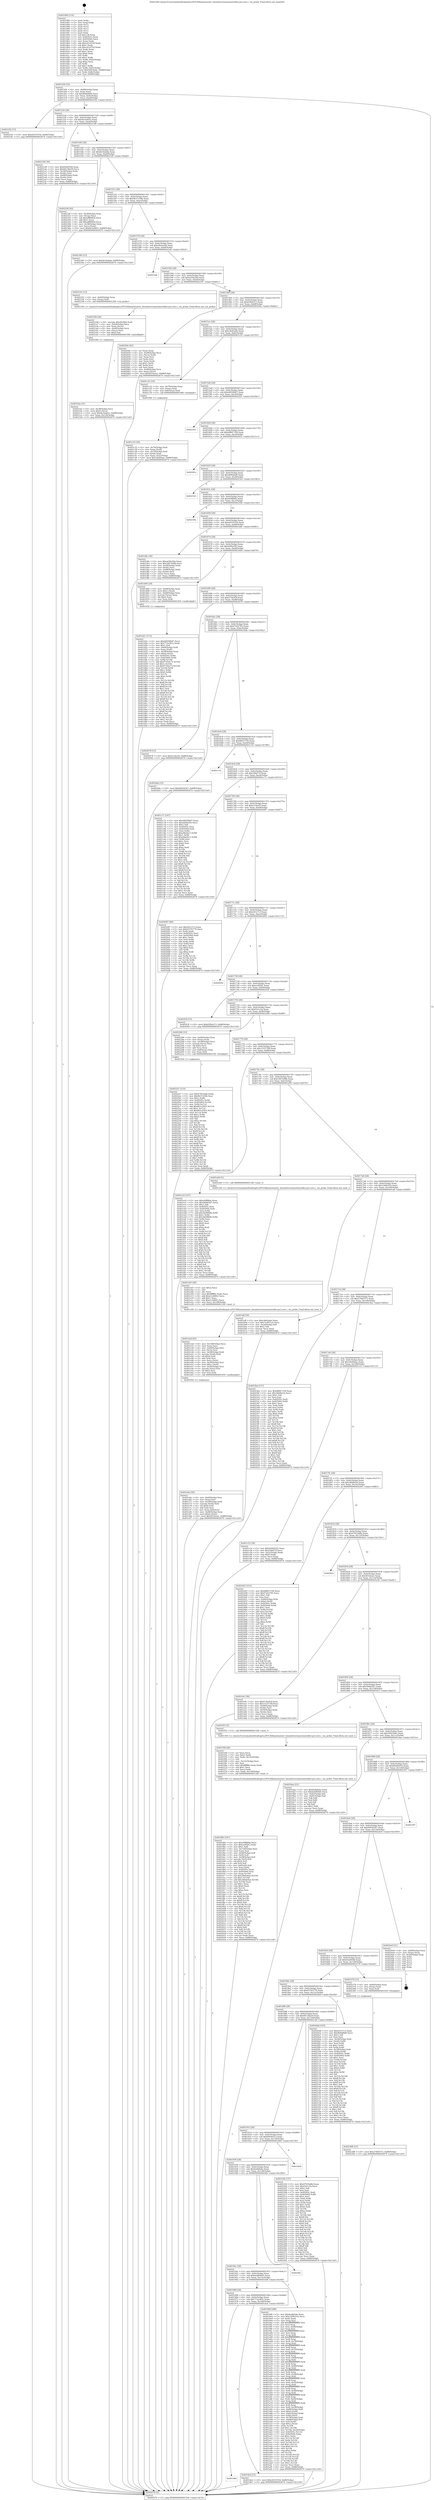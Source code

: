digraph "0x401490" {
  label = "0x401490 (/mnt/c/Users/mathe/Desktop/tcc/POCII/binaries/extr_linuxdriversmmchostsdhci-pci-core.c_via_probe_Final-ollvm.out::main(0))"
  labelloc = "t"
  node[shape=record]

  Entry [label="",width=0.3,height=0.3,shape=circle,fillcolor=black,style=filled]
  "0x401504" [label="{
     0x401504 [32]\l
     | [instrs]\l
     &nbsp;&nbsp;0x401504 \<+6\>: mov -0x88(%rbp),%eax\l
     &nbsp;&nbsp;0x40150a \<+2\>: mov %eax,%ecx\l
     &nbsp;&nbsp;0x40150c \<+6\>: sub $0x864b8fd0,%ecx\l
     &nbsp;&nbsp;0x401512 \<+6\>: mov %eax,-0x9c(%rbp)\l
     &nbsp;&nbsp;0x401518 \<+6\>: mov %ecx,-0xa0(%rbp)\l
     &nbsp;&nbsp;0x40151e \<+6\>: je 0000000000402182 \<main+0xcf2\>\l
  }"]
  "0x402182" [label="{
     0x402182 [15]\l
     | [instrs]\l
     &nbsp;&nbsp;0x402182 \<+10\>: movl $0xe6535554,-0x88(%rbp)\l
     &nbsp;&nbsp;0x40218c \<+5\>: jmp 0000000000402670 \<main+0x11e0\>\l
  }"]
  "0x401524" [label="{
     0x401524 [28]\l
     | [instrs]\l
     &nbsp;&nbsp;0x401524 \<+5\>: jmp 0000000000401529 \<main+0x99\>\l
     &nbsp;&nbsp;0x401529 \<+6\>: mov -0x9c(%rbp),%eax\l
     &nbsp;&nbsp;0x40152f \<+5\>: sub $0x8e3edd1e,%eax\l
     &nbsp;&nbsp;0x401534 \<+6\>: mov %eax,-0xa4(%rbp)\l
     &nbsp;&nbsp;0x40153a \<+6\>: je 00000000004021d9 \<main+0xd49\>\l
  }"]
  Exit [label="",width=0.3,height=0.3,shape=circle,fillcolor=black,style=filled,peripheries=2]
  "0x4021d9" [label="{
     0x4021d9 [36]\l
     | [instrs]\l
     &nbsp;&nbsp;0x4021d9 \<+5\>: mov $0x64a945fd,%eax\l
     &nbsp;&nbsp;0x4021de \<+5\>: mov $0x66138a59,%ecx\l
     &nbsp;&nbsp;0x4021e3 \<+4\>: mov -0x38(%rbp),%rdx\l
     &nbsp;&nbsp;0x4021e7 \<+2\>: mov (%rdx),%esi\l
     &nbsp;&nbsp;0x4021e9 \<+4\>: mov -0x68(%rbp),%rdx\l
     &nbsp;&nbsp;0x4021ed \<+2\>: cmp (%rdx),%esi\l
     &nbsp;&nbsp;0x4021ef \<+3\>: cmovl %ecx,%eax\l
     &nbsp;&nbsp;0x4021f2 \<+6\>: mov %eax,-0x88(%rbp)\l
     &nbsp;&nbsp;0x4021f8 \<+5\>: jmp 0000000000402670 \<main+0x11e0\>\l
  }"]
  "0x401540" [label="{
     0x401540 [28]\l
     | [instrs]\l
     &nbsp;&nbsp;0x401540 \<+5\>: jmp 0000000000401545 \<main+0xb5\>\l
     &nbsp;&nbsp;0x401545 \<+6\>: mov -0x9c(%rbp),%eax\l
     &nbsp;&nbsp;0x40154b \<+5\>: sub $0x8e54abda,%eax\l
     &nbsp;&nbsp;0x401550 \<+6\>: mov %eax,-0xa8(%rbp)\l
     &nbsp;&nbsp;0x401556 \<+6\>: je 000000000040234f \<main+0xebf\>\l
  }"]
  "0x402388" [label="{
     0x402388 [15]\l
     | [instrs]\l
     &nbsp;&nbsp;0x402388 \<+10\>: movl $0x278d5572,-0x88(%rbp)\l
     &nbsp;&nbsp;0x402392 \<+5\>: jmp 0000000000402670 \<main+0x11e0\>\l
  }"]
  "0x40234f" [label="{
     0x40234f [42]\l
     | [instrs]\l
     &nbsp;&nbsp;0x40234f \<+4\>: mov -0x38(%rbp),%rax\l
     &nbsp;&nbsp;0x402353 \<+2\>: mov (%rax),%ecx\l
     &nbsp;&nbsp;0x402355 \<+6\>: sub $0xaff80856,%ecx\l
     &nbsp;&nbsp;0x40235b \<+3\>: add $0x1,%ecx\l
     &nbsp;&nbsp;0x40235e \<+6\>: add $0xaff80856,%ecx\l
     &nbsp;&nbsp;0x402364 \<+4\>: mov -0x38(%rbp),%rax\l
     &nbsp;&nbsp;0x402368 \<+2\>: mov %ecx,(%rax)\l
     &nbsp;&nbsp;0x40236a \<+10\>: movl $0x8e3edd1e,-0x88(%rbp)\l
     &nbsp;&nbsp;0x402374 \<+5\>: jmp 0000000000402670 \<main+0x11e0\>\l
  }"]
  "0x40155c" [label="{
     0x40155c [28]\l
     | [instrs]\l
     &nbsp;&nbsp;0x40155c \<+5\>: jmp 0000000000401561 \<main+0xd1\>\l
     &nbsp;&nbsp;0x401561 \<+6\>: mov -0x9c(%rbp),%eax\l
     &nbsp;&nbsp;0x401567 \<+5\>: sub $0x9b37e59b,%eax\l
     &nbsp;&nbsp;0x40156c \<+6\>: mov %eax,-0xac(%rbp)\l
     &nbsp;&nbsp;0x401572 \<+6\>: je 0000000000402340 \<main+0xeb0\>\l
  }"]
  "0x4022a7" [label="{
     0x4022a7 [153]\l
     | [instrs]\l
     &nbsp;&nbsp;0x4022a7 \<+5\>: mov $0x47810a8b,%edx\l
     &nbsp;&nbsp;0x4022ac \<+5\>: mov $0x9b37e59b,%esi\l
     &nbsp;&nbsp;0x4022b1 \<+3\>: mov $0x1,%r8b\l
     &nbsp;&nbsp;0x4022b4 \<+8\>: mov 0x40505c,%r9d\l
     &nbsp;&nbsp;0x4022bc \<+8\>: mov 0x405064,%r10d\l
     &nbsp;&nbsp;0x4022c4 \<+3\>: mov %r9d,%r11d\l
     &nbsp;&nbsp;0x4022c7 \<+7\>: add $0x801e2955,%r11d\l
     &nbsp;&nbsp;0x4022ce \<+4\>: sub $0x1,%r11d\l
     &nbsp;&nbsp;0x4022d2 \<+7\>: sub $0x801e2955,%r11d\l
     &nbsp;&nbsp;0x4022d9 \<+4\>: imul %r11d,%r9d\l
     &nbsp;&nbsp;0x4022dd \<+4\>: and $0x1,%r9d\l
     &nbsp;&nbsp;0x4022e1 \<+4\>: cmp $0x0,%r9d\l
     &nbsp;&nbsp;0x4022e5 \<+3\>: sete %bl\l
     &nbsp;&nbsp;0x4022e8 \<+4\>: cmp $0xa,%r10d\l
     &nbsp;&nbsp;0x4022ec \<+4\>: setl %r14b\l
     &nbsp;&nbsp;0x4022f0 \<+3\>: mov %bl,%r15b\l
     &nbsp;&nbsp;0x4022f3 \<+4\>: xor $0xff,%r15b\l
     &nbsp;&nbsp;0x4022f7 \<+3\>: mov %r14b,%r12b\l
     &nbsp;&nbsp;0x4022fa \<+4\>: xor $0xff,%r12b\l
     &nbsp;&nbsp;0x4022fe \<+4\>: xor $0x1,%r8b\l
     &nbsp;&nbsp;0x402302 \<+3\>: mov %r15b,%r13b\l
     &nbsp;&nbsp;0x402305 \<+4\>: and $0xff,%r13b\l
     &nbsp;&nbsp;0x402309 \<+3\>: and %r8b,%bl\l
     &nbsp;&nbsp;0x40230c \<+3\>: mov %r12b,%al\l
     &nbsp;&nbsp;0x40230f \<+2\>: and $0xff,%al\l
     &nbsp;&nbsp;0x402311 \<+3\>: and %r8b,%r14b\l
     &nbsp;&nbsp;0x402314 \<+3\>: or %bl,%r13b\l
     &nbsp;&nbsp;0x402317 \<+3\>: or %r14b,%al\l
     &nbsp;&nbsp;0x40231a \<+3\>: xor %al,%r13b\l
     &nbsp;&nbsp;0x40231d \<+3\>: or %r12b,%r15b\l
     &nbsp;&nbsp;0x402320 \<+4\>: xor $0xff,%r15b\l
     &nbsp;&nbsp;0x402324 \<+4\>: or $0x1,%r8b\l
     &nbsp;&nbsp;0x402328 \<+3\>: and %r8b,%r15b\l
     &nbsp;&nbsp;0x40232b \<+3\>: or %r15b,%r13b\l
     &nbsp;&nbsp;0x40232e \<+4\>: test $0x1,%r13b\l
     &nbsp;&nbsp;0x402332 \<+3\>: cmovne %esi,%edx\l
     &nbsp;&nbsp;0x402335 \<+6\>: mov %edx,-0x88(%rbp)\l
     &nbsp;&nbsp;0x40233b \<+5\>: jmp 0000000000402670 \<main+0x11e0\>\l
  }"]
  "0x402340" [label="{
     0x402340 [15]\l
     | [instrs]\l
     &nbsp;&nbsp;0x402340 \<+10\>: movl $0x8e54abda,-0x88(%rbp)\l
     &nbsp;&nbsp;0x40234a \<+5\>: jmp 0000000000402670 \<main+0x11e0\>\l
  }"]
  "0x401578" [label="{
     0x401578 [28]\l
     | [instrs]\l
     &nbsp;&nbsp;0x401578 \<+5\>: jmp 000000000040157d \<main+0xed\>\l
     &nbsp;&nbsp;0x40157d \<+6\>: mov -0x9c(%rbp),%eax\l
     &nbsp;&nbsp;0x401583 \<+5\>: sub $0xa9a5ec84,%eax\l
     &nbsp;&nbsp;0x401588 \<+6\>: mov %eax,-0xb0(%rbp)\l
     &nbsp;&nbsp;0x40158e \<+6\>: je 00000000004023a6 \<main+0xf16\>\l
  }"]
  "0x4021ba" [label="{
     0x4021ba [31]\l
     | [instrs]\l
     &nbsp;&nbsp;0x4021ba \<+4\>: mov -0x38(%rbp),%rcx\l
     &nbsp;&nbsp;0x4021be \<+6\>: movl $0x0,(%rcx)\l
     &nbsp;&nbsp;0x4021c4 \<+10\>: movl $0x8e3edd1e,-0x88(%rbp)\l
     &nbsp;&nbsp;0x4021ce \<+6\>: mov %eax,-0x154(%rbp)\l
     &nbsp;&nbsp;0x4021d4 \<+5\>: jmp 0000000000402670 \<main+0x11e0\>\l
  }"]
  "0x4023a6" [label="{
     0x4023a6\l
  }", style=dashed]
  "0x401594" [label="{
     0x401594 [28]\l
     | [instrs]\l
     &nbsp;&nbsp;0x401594 \<+5\>: jmp 0000000000401599 \<main+0x109\>\l
     &nbsp;&nbsp;0x401599 \<+6\>: mov -0x9c(%rbp),%eax\l
     &nbsp;&nbsp;0x40159f \<+5\>: sub $0xae59a30a,%eax\l
     &nbsp;&nbsp;0x4015a4 \<+6\>: mov %eax,-0xb4(%rbp)\l
     &nbsp;&nbsp;0x4015aa \<+6\>: je 0000000000402191 \<main+0xd01\>\l
  }"]
  "0x40219d" [label="{
     0x40219d [29]\l
     | [instrs]\l
     &nbsp;&nbsp;0x40219d \<+10\>: movabs $0x4030b6,%rdi\l
     &nbsp;&nbsp;0x4021a7 \<+4\>: mov -0x40(%rbp),%rcx\l
     &nbsp;&nbsp;0x4021ab \<+2\>: mov %eax,(%rcx)\l
     &nbsp;&nbsp;0x4021ad \<+4\>: mov -0x40(%rbp),%rcx\l
     &nbsp;&nbsp;0x4021b1 \<+2\>: mov (%rcx),%esi\l
     &nbsp;&nbsp;0x4021b3 \<+2\>: mov $0x0,%al\l
     &nbsp;&nbsp;0x4021b5 \<+5\>: call 0000000000401040 \<printf@plt\>\l
     | [calls]\l
     &nbsp;&nbsp;0x401040 \{1\} (unknown)\l
  }"]
  "0x402191" [label="{
     0x402191 [12]\l
     | [instrs]\l
     &nbsp;&nbsp;0x402191 \<+4\>: mov -0x60(%rbp),%rax\l
     &nbsp;&nbsp;0x402195 \<+3\>: mov (%rax),%rdi\l
     &nbsp;&nbsp;0x402198 \<+5\>: call 0000000000401240 \<via_probe\>\l
     | [calls]\l
     &nbsp;&nbsp;0x401240 \{1\} (/mnt/c/Users/mathe/Desktop/tcc/POCII/binaries/extr_linuxdriversmmchostsdhci-pci-core.c_via_probe_Final-ollvm.out::via_probe)\l
  }"]
  "0x4015b0" [label="{
     0x4015b0 [28]\l
     | [instrs]\l
     &nbsp;&nbsp;0x4015b0 \<+5\>: jmp 00000000004015b5 \<main+0x125\>\l
     &nbsp;&nbsp;0x4015b5 \<+6\>: mov -0x9c(%rbp),%eax\l
     &nbsp;&nbsp;0x4015bb \<+5\>: sub $0xb5fb4213,%eax\l
     &nbsp;&nbsp;0x4015c0 \<+6\>: mov %eax,-0xb8(%rbp)\l
     &nbsp;&nbsp;0x4015c6 \<+6\>: je 000000000040204e \<main+0xbbe\>\l
  }"]
  "0x401f84" [label="{
     0x401f84 [187]\l
     | [instrs]\l
     &nbsp;&nbsp;0x401f84 \<+5\>: mov $0xe09ff46a,%ecx\l
     &nbsp;&nbsp;0x401f89 \<+5\>: mov $0xec0f581,%edx\l
     &nbsp;&nbsp;0x401f8e \<+3\>: mov $0x1,%dil\l
     &nbsp;&nbsp;0x401f91 \<+6\>: mov -0x150(%rbp),%esi\l
     &nbsp;&nbsp;0x401f97 \<+3\>: imul %eax,%esi\l
     &nbsp;&nbsp;0x401f9a \<+4\>: mov -0x60(%rbp),%r8\l
     &nbsp;&nbsp;0x401f9e \<+3\>: mov (%r8),%r8\l
     &nbsp;&nbsp;0x401fa1 \<+4\>: mov -0x58(%rbp),%r9\l
     &nbsp;&nbsp;0x401fa5 \<+3\>: movslq (%r9),%r9\l
     &nbsp;&nbsp;0x401fa8 \<+4\>: shl $0x4,%r9\l
     &nbsp;&nbsp;0x401fac \<+3\>: add %r9,%r8\l
     &nbsp;&nbsp;0x401faf \<+4\>: mov 0x8(%r8),%r8\l
     &nbsp;&nbsp;0x401fb3 \<+3\>: mov %esi,(%r8)\l
     &nbsp;&nbsp;0x401fb6 \<+7\>: mov 0x40505c,%eax\l
     &nbsp;&nbsp;0x401fbd \<+7\>: mov 0x405064,%esi\l
     &nbsp;&nbsp;0x401fc4 \<+3\>: mov %eax,%r10d\l
     &nbsp;&nbsp;0x401fc7 \<+7\>: sub $0x28b4e6ae,%r10d\l
     &nbsp;&nbsp;0x401fce \<+4\>: sub $0x1,%r10d\l
     &nbsp;&nbsp;0x401fd2 \<+7\>: add $0x28b4e6ae,%r10d\l
     &nbsp;&nbsp;0x401fd9 \<+4\>: imul %r10d,%eax\l
     &nbsp;&nbsp;0x401fdd \<+3\>: and $0x1,%eax\l
     &nbsp;&nbsp;0x401fe0 \<+3\>: cmp $0x0,%eax\l
     &nbsp;&nbsp;0x401fe3 \<+4\>: sete %r11b\l
     &nbsp;&nbsp;0x401fe7 \<+3\>: cmp $0xa,%esi\l
     &nbsp;&nbsp;0x401fea \<+3\>: setl %bl\l
     &nbsp;&nbsp;0x401fed \<+3\>: mov %r11b,%r14b\l
     &nbsp;&nbsp;0x401ff0 \<+4\>: xor $0xff,%r14b\l
     &nbsp;&nbsp;0x401ff4 \<+3\>: mov %bl,%r15b\l
     &nbsp;&nbsp;0x401ff7 \<+4\>: xor $0xff,%r15b\l
     &nbsp;&nbsp;0x401ffb \<+4\>: xor $0x0,%dil\l
     &nbsp;&nbsp;0x401fff \<+3\>: mov %r14b,%r12b\l
     &nbsp;&nbsp;0x402002 \<+4\>: and $0x0,%r12b\l
     &nbsp;&nbsp;0x402006 \<+3\>: and %dil,%r11b\l
     &nbsp;&nbsp;0x402009 \<+3\>: mov %r15b,%r13b\l
     &nbsp;&nbsp;0x40200c \<+4\>: and $0x0,%r13b\l
     &nbsp;&nbsp;0x402010 \<+3\>: and %dil,%bl\l
     &nbsp;&nbsp;0x402013 \<+3\>: or %r11b,%r12b\l
     &nbsp;&nbsp;0x402016 \<+3\>: or %bl,%r13b\l
     &nbsp;&nbsp;0x402019 \<+3\>: xor %r13b,%r12b\l
     &nbsp;&nbsp;0x40201c \<+3\>: or %r15b,%r14b\l
     &nbsp;&nbsp;0x40201f \<+4\>: xor $0xff,%r14b\l
     &nbsp;&nbsp;0x402023 \<+4\>: or $0x0,%dil\l
     &nbsp;&nbsp;0x402027 \<+3\>: and %dil,%r14b\l
     &nbsp;&nbsp;0x40202a \<+3\>: or %r14b,%r12b\l
     &nbsp;&nbsp;0x40202d \<+4\>: test $0x1,%r12b\l
     &nbsp;&nbsp;0x402031 \<+3\>: cmovne %edx,%ecx\l
     &nbsp;&nbsp;0x402034 \<+6\>: mov %ecx,-0x88(%rbp)\l
     &nbsp;&nbsp;0x40203a \<+5\>: jmp 0000000000402670 \<main+0x11e0\>\l
  }"]
  "0x40204e" [label="{
     0x40204e [42]\l
     | [instrs]\l
     &nbsp;&nbsp;0x40204e \<+2\>: xor %eax,%eax\l
     &nbsp;&nbsp;0x402050 \<+4\>: mov -0x48(%rbp),%rcx\l
     &nbsp;&nbsp;0x402054 \<+2\>: mov (%rcx),%edx\l
     &nbsp;&nbsp;0x402056 \<+2\>: mov %eax,%esi\l
     &nbsp;&nbsp;0x402058 \<+2\>: sub %edx,%esi\l
     &nbsp;&nbsp;0x40205a \<+2\>: mov %eax,%edx\l
     &nbsp;&nbsp;0x40205c \<+3\>: sub $0x1,%edx\l
     &nbsp;&nbsp;0x40205f \<+2\>: add %edx,%esi\l
     &nbsp;&nbsp;0x402061 \<+2\>: sub %esi,%eax\l
     &nbsp;&nbsp;0x402063 \<+4\>: mov -0x48(%rbp),%rcx\l
     &nbsp;&nbsp;0x402067 \<+2\>: mov %eax,(%rcx)\l
     &nbsp;&nbsp;0x402069 \<+10\>: movl $0x4f33eea1,-0x88(%rbp)\l
     &nbsp;&nbsp;0x402073 \<+5\>: jmp 0000000000402670 \<main+0x11e0\>\l
  }"]
  "0x4015cc" [label="{
     0x4015cc [28]\l
     | [instrs]\l
     &nbsp;&nbsp;0x4015cc \<+5\>: jmp 00000000004015d1 \<main+0x141\>\l
     &nbsp;&nbsp;0x4015d1 \<+6\>: mov -0x9c(%rbp),%eax\l
     &nbsp;&nbsp;0x4015d7 \<+5\>: sub $0xc9e62ade,%eax\l
     &nbsp;&nbsp;0x4015dc \<+6\>: mov %eax,-0xbc(%rbp)\l
     &nbsp;&nbsp;0x4015e2 \<+6\>: je 0000000000401c25 \<main+0x795\>\l
  }"]
  "0x401f58" [label="{
     0x401f58 [44]\l
     | [instrs]\l
     &nbsp;&nbsp;0x401f58 \<+2\>: xor %ecx,%ecx\l
     &nbsp;&nbsp;0x401f5a \<+5\>: mov $0x2,%edx\l
     &nbsp;&nbsp;0x401f5f \<+6\>: mov %edx,-0x14c(%rbp)\l
     &nbsp;&nbsp;0x401f65 \<+1\>: cltd\l
     &nbsp;&nbsp;0x401f66 \<+6\>: mov -0x14c(%rbp),%esi\l
     &nbsp;&nbsp;0x401f6c \<+2\>: idiv %esi\l
     &nbsp;&nbsp;0x401f6e \<+6\>: imul $0xfffffffe,%edx,%edx\l
     &nbsp;&nbsp;0x401f74 \<+3\>: sub $0x1,%ecx\l
     &nbsp;&nbsp;0x401f77 \<+2\>: sub %ecx,%edx\l
     &nbsp;&nbsp;0x401f79 \<+6\>: mov %edx,-0x150(%rbp)\l
     &nbsp;&nbsp;0x401f7f \<+5\>: call 0000000000401160 \<next_i\>\l
     | [calls]\l
     &nbsp;&nbsp;0x401160 \{1\} (/mnt/c/Users/mathe/Desktop/tcc/POCII/binaries/extr_linuxdriversmmchostsdhci-pci-core.c_via_probe_Final-ollvm.out::next_i)\l
  }"]
  "0x401c25" [label="{
     0x401c25 [16]\l
     | [instrs]\l
     &nbsp;&nbsp;0x401c25 \<+4\>: mov -0x78(%rbp),%rax\l
     &nbsp;&nbsp;0x401c29 \<+3\>: mov (%rax),%rax\l
     &nbsp;&nbsp;0x401c2c \<+4\>: mov 0x8(%rax),%rdi\l
     &nbsp;&nbsp;0x401c30 \<+5\>: call 0000000000401060 \<atoi@plt\>\l
     | [calls]\l
     &nbsp;&nbsp;0x401060 \{1\} (unknown)\l
  }"]
  "0x4015e8" [label="{
     0x4015e8 [28]\l
     | [instrs]\l
     &nbsp;&nbsp;0x4015e8 \<+5\>: jmp 00000000004015ed \<main+0x15d\>\l
     &nbsp;&nbsp;0x4015ed \<+6\>: mov -0x9c(%rbp),%eax\l
     &nbsp;&nbsp;0x4015f3 \<+5\>: sub $0xd40580d7,%eax\l
     &nbsp;&nbsp;0x4015f8 \<+6\>: mov %eax,-0xc0(%rbp)\l
     &nbsp;&nbsp;0x4015fe \<+6\>: je 0000000000402561 \<main+0x10d1\>\l
  }"]
  "0x401e6a" [label="{
     0x401e6a [50]\l
     | [instrs]\l
     &nbsp;&nbsp;0x401e6a \<+4\>: mov -0x60(%rbp),%rsi\l
     &nbsp;&nbsp;0x401e6e \<+3\>: mov (%rsi),%rsi\l
     &nbsp;&nbsp;0x401e71 \<+4\>: mov -0x58(%rbp),%rdi\l
     &nbsp;&nbsp;0x401e75 \<+3\>: movslq (%rdi),%rdi\l
     &nbsp;&nbsp;0x401e78 \<+4\>: shl $0x4,%rdi\l
     &nbsp;&nbsp;0x401e7c \<+3\>: add %rdi,%rsi\l
     &nbsp;&nbsp;0x401e7f \<+4\>: mov %rax,0x8(%rsi)\l
     &nbsp;&nbsp;0x401e83 \<+4\>: mov -0x48(%rbp),%rax\l
     &nbsp;&nbsp;0x401e87 \<+6\>: movl $0x0,(%rax)\l
     &nbsp;&nbsp;0x401e8d \<+10\>: movl $0x4f33eea1,-0x88(%rbp)\l
     &nbsp;&nbsp;0x401e97 \<+5\>: jmp 0000000000402670 \<main+0x11e0\>\l
  }"]
  "0x402561" [label="{
     0x402561\l
  }", style=dashed]
  "0x401604" [label="{
     0x401604 [28]\l
     | [instrs]\l
     &nbsp;&nbsp;0x401604 \<+5\>: jmp 0000000000401609 \<main+0x179\>\l
     &nbsp;&nbsp;0x401609 \<+6\>: mov -0x9c(%rbp),%eax\l
     &nbsp;&nbsp;0x40160f \<+5\>: sub $0xd8847338,%eax\l
     &nbsp;&nbsp;0x401614 \<+6\>: mov %eax,-0xc4(%rbp)\l
     &nbsp;&nbsp;0x40161a \<+6\>: je 000000000040265c \<main+0x11cc\>\l
  }"]
  "0x401e2d" [label="{
     0x401e2d [61]\l
     | [instrs]\l
     &nbsp;&nbsp;0x401e2d \<+6\>: mov -0x148(%rbp),%ecx\l
     &nbsp;&nbsp;0x401e33 \<+3\>: imul %eax,%ecx\l
     &nbsp;&nbsp;0x401e36 \<+4\>: mov -0x60(%rbp),%rsi\l
     &nbsp;&nbsp;0x401e3a \<+3\>: mov (%rsi),%rsi\l
     &nbsp;&nbsp;0x401e3d \<+4\>: mov -0x58(%rbp),%rdi\l
     &nbsp;&nbsp;0x401e41 \<+3\>: movslq (%rdi),%rdi\l
     &nbsp;&nbsp;0x401e44 \<+4\>: shl $0x4,%rdi\l
     &nbsp;&nbsp;0x401e48 \<+3\>: add %rdi,%rsi\l
     &nbsp;&nbsp;0x401e4b \<+2\>: mov %ecx,(%rsi)\l
     &nbsp;&nbsp;0x401e4d \<+4\>: mov -0x50(%rbp),%rsi\l
     &nbsp;&nbsp;0x401e51 \<+6\>: movl $0x1,(%rsi)\l
     &nbsp;&nbsp;0x401e57 \<+4\>: mov -0x50(%rbp),%rsi\l
     &nbsp;&nbsp;0x401e5b \<+3\>: movslq (%rsi),%rsi\l
     &nbsp;&nbsp;0x401e5e \<+4\>: shl $0x2,%rsi\l
     &nbsp;&nbsp;0x401e62 \<+3\>: mov %rsi,%rdi\l
     &nbsp;&nbsp;0x401e65 \<+5\>: call 0000000000401050 \<malloc@plt\>\l
     | [calls]\l
     &nbsp;&nbsp;0x401050 \{1\} (unknown)\l
  }"]
  "0x40265c" [label="{
     0x40265c\l
  }", style=dashed]
  "0x401620" [label="{
     0x401620 [28]\l
     | [instrs]\l
     &nbsp;&nbsp;0x401620 \<+5\>: jmp 0000000000401625 \<main+0x195\>\l
     &nbsp;&nbsp;0x401625 \<+6\>: mov -0x9c(%rbp),%eax\l
     &nbsp;&nbsp;0x40162b \<+5\>: sub $0xdf46abd9,%eax\l
     &nbsp;&nbsp;0x401630 \<+6\>: mov %eax,-0xc8(%rbp)\l
     &nbsp;&nbsp;0x401636 \<+6\>: je 0000000000402543 \<main+0x10b3\>\l
  }"]
  "0x401e05" [label="{
     0x401e05 [40]\l
     | [instrs]\l
     &nbsp;&nbsp;0x401e05 \<+5\>: mov $0x2,%ecx\l
     &nbsp;&nbsp;0x401e0a \<+1\>: cltd\l
     &nbsp;&nbsp;0x401e0b \<+2\>: idiv %ecx\l
     &nbsp;&nbsp;0x401e0d \<+6\>: imul $0xfffffffe,%edx,%ecx\l
     &nbsp;&nbsp;0x401e13 \<+6\>: add $0xe1cbf843,%ecx\l
     &nbsp;&nbsp;0x401e19 \<+3\>: add $0x1,%ecx\l
     &nbsp;&nbsp;0x401e1c \<+6\>: sub $0xe1cbf843,%ecx\l
     &nbsp;&nbsp;0x401e22 \<+6\>: mov %ecx,-0x148(%rbp)\l
     &nbsp;&nbsp;0x401e28 \<+5\>: call 0000000000401160 \<next_i\>\l
     | [calls]\l
     &nbsp;&nbsp;0x401160 \{1\} (/mnt/c/Users/mathe/Desktop/tcc/POCII/binaries/extr_linuxdriversmmchostsdhci-pci-core.c_via_probe_Final-ollvm.out::next_i)\l
  }"]
  "0x402543" [label="{
     0x402543\l
  }", style=dashed]
  "0x40163c" [label="{
     0x40163c [28]\l
     | [instrs]\l
     &nbsp;&nbsp;0x40163c \<+5\>: jmp 0000000000401641 \<main+0x1b1\>\l
     &nbsp;&nbsp;0x401641 \<+6\>: mov -0x9c(%rbp),%eax\l
     &nbsp;&nbsp;0x401647 \<+5\>: sub $0xe09ff46a,%eax\l
     &nbsp;&nbsp;0x40164c \<+6\>: mov %eax,-0xcc(%rbp)\l
     &nbsp;&nbsp;0x401652 \<+6\>: je 000000000040259e \<main+0x110e\>\l
  }"]
  "0x401984" [label="{
     0x401984\l
  }", style=dashed]
  "0x40259e" [label="{
     0x40259e\l
  }", style=dashed]
  "0x401658" [label="{
     0x401658 [28]\l
     | [instrs]\l
     &nbsp;&nbsp;0x401658 \<+5\>: jmp 000000000040165d \<main+0x1cd\>\l
     &nbsp;&nbsp;0x40165d \<+6\>: mov -0x9c(%rbp),%eax\l
     &nbsp;&nbsp;0x401663 \<+5\>: sub $0xe6535554,%eax\l
     &nbsp;&nbsp;0x401668 \<+6\>: mov %eax,-0xd0(%rbp)\l
     &nbsp;&nbsp;0x40166e \<+6\>: je 0000000000401ddc \<main+0x94c\>\l
  }"]
  "0x401dcd" [label="{
     0x401dcd [15]\l
     | [instrs]\l
     &nbsp;&nbsp;0x401dcd \<+10\>: movl $0xe6535554,-0x88(%rbp)\l
     &nbsp;&nbsp;0x401dd7 \<+5\>: jmp 0000000000402670 \<main+0x11e0\>\l
  }"]
  "0x401ddc" [label="{
     0x401ddc [36]\l
     | [instrs]\l
     &nbsp;&nbsp;0x401ddc \<+5\>: mov $0xae59a30a,%eax\l
     &nbsp;&nbsp;0x401de1 \<+5\>: mov $0x1897e08b,%ecx\l
     &nbsp;&nbsp;0x401de6 \<+4\>: mov -0x58(%rbp),%rdx\l
     &nbsp;&nbsp;0x401dea \<+2\>: mov (%rdx),%esi\l
     &nbsp;&nbsp;0x401dec \<+4\>: mov -0x68(%rbp),%rdx\l
     &nbsp;&nbsp;0x401df0 \<+2\>: cmp (%rdx),%esi\l
     &nbsp;&nbsp;0x401df2 \<+3\>: cmovl %ecx,%eax\l
     &nbsp;&nbsp;0x401df5 \<+6\>: mov %eax,-0x88(%rbp)\l
     &nbsp;&nbsp;0x401dfb \<+5\>: jmp 0000000000402670 \<main+0x11e0\>\l
  }"]
  "0x401674" [label="{
     0x401674 [28]\l
     | [instrs]\l
     &nbsp;&nbsp;0x401674 \<+5\>: jmp 0000000000401679 \<main+0x1e9\>\l
     &nbsp;&nbsp;0x401679 \<+6\>: mov -0x9c(%rbp),%eax\l
     &nbsp;&nbsp;0x40167f \<+5\>: sub $0xeb0bcf50,%eax\l
     &nbsp;&nbsp;0x401684 \<+6\>: mov %eax,-0xd4(%rbp)\l
     &nbsp;&nbsp;0x40168a \<+6\>: je 0000000000401d04 \<main+0x874\>\l
  }"]
  "0x401d21" [label="{
     0x401d21 [172]\l
     | [instrs]\l
     &nbsp;&nbsp;0x401d21 \<+5\>: mov $0xd40580d7,%ecx\l
     &nbsp;&nbsp;0x401d26 \<+5\>: mov $0x772a383c,%edx\l
     &nbsp;&nbsp;0x401d2b \<+3\>: mov $0x1,%sil\l
     &nbsp;&nbsp;0x401d2e \<+4\>: mov -0x60(%rbp),%rdi\l
     &nbsp;&nbsp;0x401d32 \<+3\>: mov %rax,(%rdi)\l
     &nbsp;&nbsp;0x401d35 \<+4\>: mov -0x58(%rbp),%rax\l
     &nbsp;&nbsp;0x401d39 \<+6\>: movl $0x0,(%rax)\l
     &nbsp;&nbsp;0x401d3f \<+8\>: mov 0x40505c,%r8d\l
     &nbsp;&nbsp;0x401d47 \<+8\>: mov 0x405064,%r9d\l
     &nbsp;&nbsp;0x401d4f \<+3\>: mov %r8d,%r10d\l
     &nbsp;&nbsp;0x401d52 \<+7\>: add $0xf7162e73,%r10d\l
     &nbsp;&nbsp;0x401d59 \<+4\>: sub $0x1,%r10d\l
     &nbsp;&nbsp;0x401d5d \<+7\>: sub $0xf7162e73,%r10d\l
     &nbsp;&nbsp;0x401d64 \<+4\>: imul %r10d,%r8d\l
     &nbsp;&nbsp;0x401d68 \<+4\>: and $0x1,%r8d\l
     &nbsp;&nbsp;0x401d6c \<+4\>: cmp $0x0,%r8d\l
     &nbsp;&nbsp;0x401d70 \<+4\>: sete %r11b\l
     &nbsp;&nbsp;0x401d74 \<+4\>: cmp $0xa,%r9d\l
     &nbsp;&nbsp;0x401d78 \<+3\>: setl %bl\l
     &nbsp;&nbsp;0x401d7b \<+3\>: mov %r11b,%r14b\l
     &nbsp;&nbsp;0x401d7e \<+4\>: xor $0xff,%r14b\l
     &nbsp;&nbsp;0x401d82 \<+3\>: mov %bl,%r15b\l
     &nbsp;&nbsp;0x401d85 \<+4\>: xor $0xff,%r15b\l
     &nbsp;&nbsp;0x401d89 \<+4\>: xor $0x1,%sil\l
     &nbsp;&nbsp;0x401d8d \<+3\>: mov %r14b,%r12b\l
     &nbsp;&nbsp;0x401d90 \<+4\>: and $0xff,%r12b\l
     &nbsp;&nbsp;0x401d94 \<+3\>: and %sil,%r11b\l
     &nbsp;&nbsp;0x401d97 \<+3\>: mov %r15b,%r13b\l
     &nbsp;&nbsp;0x401d9a \<+4\>: and $0xff,%r13b\l
     &nbsp;&nbsp;0x401d9e \<+3\>: and %sil,%bl\l
     &nbsp;&nbsp;0x401da1 \<+3\>: or %r11b,%r12b\l
     &nbsp;&nbsp;0x401da4 \<+3\>: or %bl,%r13b\l
     &nbsp;&nbsp;0x401da7 \<+3\>: xor %r13b,%r12b\l
     &nbsp;&nbsp;0x401daa \<+3\>: or %r15b,%r14b\l
     &nbsp;&nbsp;0x401dad \<+4\>: xor $0xff,%r14b\l
     &nbsp;&nbsp;0x401db1 \<+4\>: or $0x1,%sil\l
     &nbsp;&nbsp;0x401db5 \<+3\>: and %sil,%r14b\l
     &nbsp;&nbsp;0x401db8 \<+3\>: or %r14b,%r12b\l
     &nbsp;&nbsp;0x401dbb \<+4\>: test $0x1,%r12b\l
     &nbsp;&nbsp;0x401dbf \<+3\>: cmovne %edx,%ecx\l
     &nbsp;&nbsp;0x401dc2 \<+6\>: mov %ecx,-0x88(%rbp)\l
     &nbsp;&nbsp;0x401dc8 \<+5\>: jmp 0000000000402670 \<main+0x11e0\>\l
  }"]
  "0x401d04" [label="{
     0x401d04 [29]\l
     | [instrs]\l
     &nbsp;&nbsp;0x401d04 \<+4\>: mov -0x68(%rbp),%rax\l
     &nbsp;&nbsp;0x401d08 \<+6\>: movl $0x1,(%rax)\l
     &nbsp;&nbsp;0x401d0e \<+4\>: mov -0x68(%rbp),%rax\l
     &nbsp;&nbsp;0x401d12 \<+3\>: movslq (%rax),%rax\l
     &nbsp;&nbsp;0x401d15 \<+4\>: shl $0x4,%rax\l
     &nbsp;&nbsp;0x401d19 \<+3\>: mov %rax,%rdi\l
     &nbsp;&nbsp;0x401d1c \<+5\>: call 0000000000401050 \<malloc@plt\>\l
     | [calls]\l
     &nbsp;&nbsp;0x401050 \{1\} (unknown)\l
  }"]
  "0x401690" [label="{
     0x401690 [28]\l
     | [instrs]\l
     &nbsp;&nbsp;0x401690 \<+5\>: jmp 0000000000401695 \<main+0x205\>\l
     &nbsp;&nbsp;0x401695 \<+6\>: mov -0x9c(%rbp),%eax\l
     &nbsp;&nbsp;0x40169b \<+5\>: sub $0xf176e93f,%eax\l
     &nbsp;&nbsp;0x4016a0 \<+6\>: mov %eax,-0xd8(%rbp)\l
     &nbsp;&nbsp;0x4016a6 \<+6\>: je 0000000000402078 \<main+0xbe8\>\l
  }"]
  "0x401c35" [label="{
     0x401c35 [30]\l
     | [instrs]\l
     &nbsp;&nbsp;0x401c35 \<+4\>: mov -0x70(%rbp),%rdi\l
     &nbsp;&nbsp;0x401c39 \<+2\>: mov %eax,(%rdi)\l
     &nbsp;&nbsp;0x401c3b \<+4\>: mov -0x70(%rbp),%rdi\l
     &nbsp;&nbsp;0x401c3f \<+2\>: mov (%rdi),%eax\l
     &nbsp;&nbsp;0x401c41 \<+3\>: mov %eax,-0x2c(%rbp)\l
     &nbsp;&nbsp;0x401c44 \<+10\>: movl $0x34e69aac,-0x88(%rbp)\l
     &nbsp;&nbsp;0x401c4e \<+5\>: jmp 0000000000402670 \<main+0x11e0\>\l
  }"]
  "0x402078" [label="{
     0x402078 [15]\l
     | [instrs]\l
     &nbsp;&nbsp;0x402078 \<+10\>: movl $0xe12bcd3,-0x88(%rbp)\l
     &nbsp;&nbsp;0x402082 \<+5\>: jmp 0000000000402670 \<main+0x11e0\>\l
  }"]
  "0x4016ac" [label="{
     0x4016ac [28]\l
     | [instrs]\l
     &nbsp;&nbsp;0x4016ac \<+5\>: jmp 00000000004016b1 \<main+0x221\>\l
     &nbsp;&nbsp;0x4016b1 \<+6\>: mov -0x9c(%rbp),%eax\l
     &nbsp;&nbsp;0x4016b7 \<+5\>: sub $0xf7a02795,%eax\l
     &nbsp;&nbsp;0x4016bc \<+6\>: mov %eax,-0xdc(%rbp)\l
     &nbsp;&nbsp;0x4016c2 \<+6\>: je 00000000004024da \<main+0x104a\>\l
  }"]
  "0x401968" [label="{
     0x401968 [28]\l
     | [instrs]\l
     &nbsp;&nbsp;0x401968 \<+5\>: jmp 000000000040196d \<main+0x4dd\>\l
     &nbsp;&nbsp;0x40196d \<+6\>: mov -0x9c(%rbp),%eax\l
     &nbsp;&nbsp;0x401973 \<+5\>: sub $0x772a383c,%eax\l
     &nbsp;&nbsp;0x401978 \<+6\>: mov %eax,-0x140(%rbp)\l
     &nbsp;&nbsp;0x40197e \<+6\>: je 0000000000401dcd \<main+0x93d\>\l
  }"]
  "0x4024da" [label="{
     0x4024da [15]\l
     | [instrs]\l
     &nbsp;&nbsp;0x4024da \<+10\>: movl $0x6093d347,-0x88(%rbp)\l
     &nbsp;&nbsp;0x4024e4 \<+5\>: jmp 0000000000402670 \<main+0x11e0\>\l
  }"]
  "0x4016c8" [label="{
     0x4016c8 [28]\l
     | [instrs]\l
     &nbsp;&nbsp;0x4016c8 \<+5\>: jmp 00000000004016cd \<main+0x23d\>\l
     &nbsp;&nbsp;0x4016cd \<+6\>: mov -0x9c(%rbp),%eax\l
     &nbsp;&nbsp;0x4016d3 \<+5\>: sub $0xfd457150,%eax\l
     &nbsp;&nbsp;0x4016d8 \<+6\>: mov %eax,-0xe0(%rbp)\l
     &nbsp;&nbsp;0x4016de \<+6\>: je 0000000000401c16 \<main+0x786\>\l
  }"]
  "0x4019df" [label="{
     0x4019df [288]\l
     | [instrs]\l
     &nbsp;&nbsp;0x4019df \<+5\>: mov $0x6a4bfa4e,%eax\l
     &nbsp;&nbsp;0x4019e4 \<+5\>: mov $0x23d9c01b,%ecx\l
     &nbsp;&nbsp;0x4019e9 \<+2\>: xor %edx,%edx\l
     &nbsp;&nbsp;0x4019eb \<+3\>: mov %rsp,%rsi\l
     &nbsp;&nbsp;0x4019ee \<+4\>: add $0xfffffffffffffff0,%rsi\l
     &nbsp;&nbsp;0x4019f2 \<+3\>: mov %rsi,%rsp\l
     &nbsp;&nbsp;0x4019f5 \<+4\>: mov %rsi,-0x80(%rbp)\l
     &nbsp;&nbsp;0x4019f9 \<+3\>: mov %rsp,%rsi\l
     &nbsp;&nbsp;0x4019fc \<+4\>: add $0xfffffffffffffff0,%rsi\l
     &nbsp;&nbsp;0x401a00 \<+3\>: mov %rsi,%rsp\l
     &nbsp;&nbsp;0x401a03 \<+3\>: mov %rsp,%rdi\l
     &nbsp;&nbsp;0x401a06 \<+4\>: add $0xfffffffffffffff0,%rdi\l
     &nbsp;&nbsp;0x401a0a \<+3\>: mov %rdi,%rsp\l
     &nbsp;&nbsp;0x401a0d \<+4\>: mov %rdi,-0x78(%rbp)\l
     &nbsp;&nbsp;0x401a11 \<+3\>: mov %rsp,%rdi\l
     &nbsp;&nbsp;0x401a14 \<+4\>: add $0xfffffffffffffff0,%rdi\l
     &nbsp;&nbsp;0x401a18 \<+3\>: mov %rdi,%rsp\l
     &nbsp;&nbsp;0x401a1b \<+4\>: mov %rdi,-0x70(%rbp)\l
     &nbsp;&nbsp;0x401a1f \<+3\>: mov %rsp,%rdi\l
     &nbsp;&nbsp;0x401a22 \<+4\>: add $0xfffffffffffffff0,%rdi\l
     &nbsp;&nbsp;0x401a26 \<+3\>: mov %rdi,%rsp\l
     &nbsp;&nbsp;0x401a29 \<+4\>: mov %rdi,-0x68(%rbp)\l
     &nbsp;&nbsp;0x401a2d \<+3\>: mov %rsp,%rdi\l
     &nbsp;&nbsp;0x401a30 \<+4\>: add $0xfffffffffffffff0,%rdi\l
     &nbsp;&nbsp;0x401a34 \<+3\>: mov %rdi,%rsp\l
     &nbsp;&nbsp;0x401a37 \<+4\>: mov %rdi,-0x60(%rbp)\l
     &nbsp;&nbsp;0x401a3b \<+3\>: mov %rsp,%rdi\l
     &nbsp;&nbsp;0x401a3e \<+4\>: add $0xfffffffffffffff0,%rdi\l
     &nbsp;&nbsp;0x401a42 \<+3\>: mov %rdi,%rsp\l
     &nbsp;&nbsp;0x401a45 \<+4\>: mov %rdi,-0x58(%rbp)\l
     &nbsp;&nbsp;0x401a49 \<+3\>: mov %rsp,%rdi\l
     &nbsp;&nbsp;0x401a4c \<+4\>: add $0xfffffffffffffff0,%rdi\l
     &nbsp;&nbsp;0x401a50 \<+3\>: mov %rdi,%rsp\l
     &nbsp;&nbsp;0x401a53 \<+4\>: mov %rdi,-0x50(%rbp)\l
     &nbsp;&nbsp;0x401a57 \<+3\>: mov %rsp,%rdi\l
     &nbsp;&nbsp;0x401a5a \<+4\>: add $0xfffffffffffffff0,%rdi\l
     &nbsp;&nbsp;0x401a5e \<+3\>: mov %rdi,%rsp\l
     &nbsp;&nbsp;0x401a61 \<+4\>: mov %rdi,-0x48(%rbp)\l
     &nbsp;&nbsp;0x401a65 \<+3\>: mov %rsp,%rdi\l
     &nbsp;&nbsp;0x401a68 \<+4\>: add $0xfffffffffffffff0,%rdi\l
     &nbsp;&nbsp;0x401a6c \<+3\>: mov %rdi,%rsp\l
     &nbsp;&nbsp;0x401a6f \<+4\>: mov %rdi,-0x40(%rbp)\l
     &nbsp;&nbsp;0x401a73 \<+3\>: mov %rsp,%rdi\l
     &nbsp;&nbsp;0x401a76 \<+4\>: add $0xfffffffffffffff0,%rdi\l
     &nbsp;&nbsp;0x401a7a \<+3\>: mov %rdi,%rsp\l
     &nbsp;&nbsp;0x401a7d \<+4\>: mov %rdi,-0x38(%rbp)\l
     &nbsp;&nbsp;0x401a81 \<+4\>: mov -0x80(%rbp),%rdi\l
     &nbsp;&nbsp;0x401a85 \<+6\>: movl $0x0,(%rdi)\l
     &nbsp;&nbsp;0x401a8b \<+7\>: mov -0x8c(%rbp),%r8d\l
     &nbsp;&nbsp;0x401a92 \<+3\>: mov %r8d,(%rsi)\l
     &nbsp;&nbsp;0x401a95 \<+4\>: mov -0x78(%rbp),%rdi\l
     &nbsp;&nbsp;0x401a99 \<+7\>: mov -0x98(%rbp),%r9\l
     &nbsp;&nbsp;0x401aa0 \<+3\>: mov %r9,(%rdi)\l
     &nbsp;&nbsp;0x401aa3 \<+3\>: cmpl $0x2,(%rsi)\l
     &nbsp;&nbsp;0x401aa6 \<+4\>: setne %r10b\l
     &nbsp;&nbsp;0x401aaa \<+4\>: and $0x1,%r10b\l
     &nbsp;&nbsp;0x401aae \<+4\>: mov %r10b,-0x2d(%rbp)\l
     &nbsp;&nbsp;0x401ab2 \<+8\>: mov 0x40505c,%r11d\l
     &nbsp;&nbsp;0x401aba \<+7\>: mov 0x405064,%ebx\l
     &nbsp;&nbsp;0x401ac1 \<+3\>: sub $0x1,%edx\l
     &nbsp;&nbsp;0x401ac4 \<+3\>: mov %r11d,%r14d\l
     &nbsp;&nbsp;0x401ac7 \<+3\>: add %edx,%r14d\l
     &nbsp;&nbsp;0x401aca \<+4\>: imul %r14d,%r11d\l
     &nbsp;&nbsp;0x401ace \<+4\>: and $0x1,%r11d\l
     &nbsp;&nbsp;0x401ad2 \<+4\>: cmp $0x0,%r11d\l
     &nbsp;&nbsp;0x401ad6 \<+4\>: sete %r10b\l
     &nbsp;&nbsp;0x401ada \<+3\>: cmp $0xa,%ebx\l
     &nbsp;&nbsp;0x401add \<+4\>: setl %r15b\l
     &nbsp;&nbsp;0x401ae1 \<+3\>: mov %r10b,%r12b\l
     &nbsp;&nbsp;0x401ae4 \<+3\>: and %r15b,%r12b\l
     &nbsp;&nbsp;0x401ae7 \<+3\>: xor %r15b,%r10b\l
     &nbsp;&nbsp;0x401aea \<+3\>: or %r10b,%r12b\l
     &nbsp;&nbsp;0x401aed \<+4\>: test $0x1,%r12b\l
     &nbsp;&nbsp;0x401af1 \<+3\>: cmovne %ecx,%eax\l
     &nbsp;&nbsp;0x401af4 \<+6\>: mov %eax,-0x88(%rbp)\l
     &nbsp;&nbsp;0x401afa \<+5\>: jmp 0000000000402670 \<main+0x11e0\>\l
  }"]
  "0x401c16" [label="{
     0x401c16\l
  }", style=dashed]
  "0x4016e4" [label="{
     0x4016e4 [28]\l
     | [instrs]\l
     &nbsp;&nbsp;0x4016e4 \<+5\>: jmp 00000000004016e9 \<main+0x259\>\l
     &nbsp;&nbsp;0x4016e9 \<+6\>: mov -0x9c(%rbp),%eax\l
     &nbsp;&nbsp;0x4016ef \<+5\>: sub $0x246d71f,%eax\l
     &nbsp;&nbsp;0x4016f4 \<+6\>: mov %eax,-0xe4(%rbp)\l
     &nbsp;&nbsp;0x4016fa \<+6\>: je 0000000000401c71 \<main+0x7e1\>\l
  }"]
  "0x40194c" [label="{
     0x40194c [28]\l
     | [instrs]\l
     &nbsp;&nbsp;0x40194c \<+5\>: jmp 0000000000401951 \<main+0x4c1\>\l
     &nbsp;&nbsp;0x401951 \<+6\>: mov -0x9c(%rbp),%eax\l
     &nbsp;&nbsp;0x401957 \<+5\>: sub $0x6cb800d5,%eax\l
     &nbsp;&nbsp;0x40195c \<+6\>: mov %eax,-0x13c(%rbp)\l
     &nbsp;&nbsp;0x401962 \<+6\>: je 00000000004019df \<main+0x54f\>\l
  }"]
  "0x401c71" [label="{
     0x401c71 [147]\l
     | [instrs]\l
     &nbsp;&nbsp;0x401c71 \<+5\>: mov $0xd40580d7,%eax\l
     &nbsp;&nbsp;0x401c76 \<+5\>: mov $0xeb0bcf50,%ecx\l
     &nbsp;&nbsp;0x401c7b \<+2\>: mov $0x1,%dl\l
     &nbsp;&nbsp;0x401c7d \<+7\>: mov 0x40505c,%esi\l
     &nbsp;&nbsp;0x401c84 \<+7\>: mov 0x405064,%edi\l
     &nbsp;&nbsp;0x401c8b \<+3\>: mov %esi,%r8d\l
     &nbsp;&nbsp;0x401c8e \<+7\>: add $0xe6befa13,%r8d\l
     &nbsp;&nbsp;0x401c95 \<+4\>: sub $0x1,%r8d\l
     &nbsp;&nbsp;0x401c99 \<+7\>: sub $0xe6befa13,%r8d\l
     &nbsp;&nbsp;0x401ca0 \<+4\>: imul %r8d,%esi\l
     &nbsp;&nbsp;0x401ca4 \<+3\>: and $0x1,%esi\l
     &nbsp;&nbsp;0x401ca7 \<+3\>: cmp $0x0,%esi\l
     &nbsp;&nbsp;0x401caa \<+4\>: sete %r9b\l
     &nbsp;&nbsp;0x401cae \<+3\>: cmp $0xa,%edi\l
     &nbsp;&nbsp;0x401cb1 \<+4\>: setl %r10b\l
     &nbsp;&nbsp;0x401cb5 \<+3\>: mov %r9b,%r11b\l
     &nbsp;&nbsp;0x401cb8 \<+4\>: xor $0xff,%r11b\l
     &nbsp;&nbsp;0x401cbc \<+3\>: mov %r10b,%bl\l
     &nbsp;&nbsp;0x401cbf \<+3\>: xor $0xff,%bl\l
     &nbsp;&nbsp;0x401cc2 \<+3\>: xor $0x1,%dl\l
     &nbsp;&nbsp;0x401cc5 \<+3\>: mov %r11b,%r14b\l
     &nbsp;&nbsp;0x401cc8 \<+4\>: and $0xff,%r14b\l
     &nbsp;&nbsp;0x401ccc \<+3\>: and %dl,%r9b\l
     &nbsp;&nbsp;0x401ccf \<+3\>: mov %bl,%r15b\l
     &nbsp;&nbsp;0x401cd2 \<+4\>: and $0xff,%r15b\l
     &nbsp;&nbsp;0x401cd6 \<+3\>: and %dl,%r10b\l
     &nbsp;&nbsp;0x401cd9 \<+3\>: or %r9b,%r14b\l
     &nbsp;&nbsp;0x401cdc \<+3\>: or %r10b,%r15b\l
     &nbsp;&nbsp;0x401cdf \<+3\>: xor %r15b,%r14b\l
     &nbsp;&nbsp;0x401ce2 \<+3\>: or %bl,%r11b\l
     &nbsp;&nbsp;0x401ce5 \<+4\>: xor $0xff,%r11b\l
     &nbsp;&nbsp;0x401ce9 \<+3\>: or $0x1,%dl\l
     &nbsp;&nbsp;0x401cec \<+3\>: and %dl,%r11b\l
     &nbsp;&nbsp;0x401cef \<+3\>: or %r11b,%r14b\l
     &nbsp;&nbsp;0x401cf2 \<+4\>: test $0x1,%r14b\l
     &nbsp;&nbsp;0x401cf6 \<+3\>: cmovne %ecx,%eax\l
     &nbsp;&nbsp;0x401cf9 \<+6\>: mov %eax,-0x88(%rbp)\l
     &nbsp;&nbsp;0x401cff \<+5\>: jmp 0000000000402670 \<main+0x11e0\>\l
  }"]
  "0x401700" [label="{
     0x401700 [28]\l
     | [instrs]\l
     &nbsp;&nbsp;0x401700 \<+5\>: jmp 0000000000401705 \<main+0x275\>\l
     &nbsp;&nbsp;0x401705 \<+6\>: mov -0x9c(%rbp),%eax\l
     &nbsp;&nbsp;0x40170b \<+5\>: sub $0xe12bcd3,%eax\l
     &nbsp;&nbsp;0x401710 \<+6\>: mov %eax,-0xe8(%rbp)\l
     &nbsp;&nbsp;0x401716 \<+6\>: je 0000000000402087 \<main+0xbf7\>\l
  }"]
  "0x4024fe" [label="{
     0x4024fe\l
  }", style=dashed]
  "0x402087" [label="{
     0x402087 [86]\l
     | [instrs]\l
     &nbsp;&nbsp;0x402087 \<+5\>: mov $0xe9127c3,%eax\l
     &nbsp;&nbsp;0x40208c \<+5\>: mov $0x65793776,%ecx\l
     &nbsp;&nbsp;0x402091 \<+2\>: xor %edx,%edx\l
     &nbsp;&nbsp;0x402093 \<+7\>: mov 0x40505c,%esi\l
     &nbsp;&nbsp;0x40209a \<+7\>: mov 0x405064,%edi\l
     &nbsp;&nbsp;0x4020a1 \<+3\>: sub $0x1,%edx\l
     &nbsp;&nbsp;0x4020a4 \<+3\>: mov %esi,%r8d\l
     &nbsp;&nbsp;0x4020a7 \<+3\>: add %edx,%r8d\l
     &nbsp;&nbsp;0x4020aa \<+4\>: imul %r8d,%esi\l
     &nbsp;&nbsp;0x4020ae \<+3\>: and $0x1,%esi\l
     &nbsp;&nbsp;0x4020b1 \<+3\>: cmp $0x0,%esi\l
     &nbsp;&nbsp;0x4020b4 \<+4\>: sete %r9b\l
     &nbsp;&nbsp;0x4020b8 \<+3\>: cmp $0xa,%edi\l
     &nbsp;&nbsp;0x4020bb \<+4\>: setl %r10b\l
     &nbsp;&nbsp;0x4020bf \<+3\>: mov %r9b,%r11b\l
     &nbsp;&nbsp;0x4020c2 \<+3\>: and %r10b,%r11b\l
     &nbsp;&nbsp;0x4020c5 \<+3\>: xor %r10b,%r9b\l
     &nbsp;&nbsp;0x4020c8 \<+3\>: or %r9b,%r11b\l
     &nbsp;&nbsp;0x4020cb \<+4\>: test $0x1,%r11b\l
     &nbsp;&nbsp;0x4020cf \<+3\>: cmovne %ecx,%eax\l
     &nbsp;&nbsp;0x4020d2 \<+6\>: mov %eax,-0x88(%rbp)\l
     &nbsp;&nbsp;0x4020d8 \<+5\>: jmp 0000000000402670 \<main+0x11e0\>\l
  }"]
  "0x40171c" [label="{
     0x40171c [28]\l
     | [instrs]\l
     &nbsp;&nbsp;0x40171c \<+5\>: jmp 0000000000401721 \<main+0x291\>\l
     &nbsp;&nbsp;0x401721 \<+6\>: mov -0x9c(%rbp),%eax\l
     &nbsp;&nbsp;0x401727 \<+5\>: sub $0xe9127c3,%eax\l
     &nbsp;&nbsp;0x40172c \<+6\>: mov %eax,-0xec(%rbp)\l
     &nbsp;&nbsp;0x401732 \<+6\>: je 0000000000402602 \<main+0x1172\>\l
  }"]
  "0x401930" [label="{
     0x401930 [28]\l
     | [instrs]\l
     &nbsp;&nbsp;0x401930 \<+5\>: jmp 0000000000401935 \<main+0x4a5\>\l
     &nbsp;&nbsp;0x401935 \<+6\>: mov -0x9c(%rbp),%eax\l
     &nbsp;&nbsp;0x40193b \<+5\>: sub $0x6a4bfa4e,%eax\l
     &nbsp;&nbsp;0x401940 \<+6\>: mov %eax,-0x138(%rbp)\l
     &nbsp;&nbsp;0x401946 \<+6\>: je 00000000004024fe \<main+0x106e\>\l
  }"]
  "0x402602" [label="{
     0x402602\l
  }", style=dashed]
  "0x401738" [label="{
     0x401738 [28]\l
     | [instrs]\l
     &nbsp;&nbsp;0x401738 \<+5\>: jmp 000000000040173d \<main+0x2ad\>\l
     &nbsp;&nbsp;0x40173d \<+6\>: mov -0x9c(%rbp),%eax\l
     &nbsp;&nbsp;0x401743 \<+5\>: sub $0xec0f581,%eax\l
     &nbsp;&nbsp;0x401748 \<+6\>: mov %eax,-0xf0(%rbp)\l
     &nbsp;&nbsp;0x40174e \<+6\>: je 000000000040203f \<main+0xbaf\>\l
  }"]
  "0x401bb0" [label="{
     0x401bb0\l
  }", style=dashed]
  "0x40203f" [label="{
     0x40203f [15]\l
     | [instrs]\l
     &nbsp;&nbsp;0x40203f \<+10\>: movl $0xb5fb4213,-0x88(%rbp)\l
     &nbsp;&nbsp;0x402049 \<+5\>: jmp 0000000000402670 \<main+0x11e0\>\l
  }"]
  "0x401754" [label="{
     0x401754 [28]\l
     | [instrs]\l
     &nbsp;&nbsp;0x401754 \<+5\>: jmp 0000000000401759 \<main+0x2c9\>\l
     &nbsp;&nbsp;0x401759 \<+6\>: mov -0x9c(%rbp),%eax\l
     &nbsp;&nbsp;0x40175f \<+5\>: sub $0xf1b1c5a,%eax\l
     &nbsp;&nbsp;0x401764 \<+6\>: mov %eax,-0xf4(%rbp)\l
     &nbsp;&nbsp;0x40176a \<+6\>: je 0000000000402286 \<main+0xdf6\>\l
  }"]
  "0x401914" [label="{
     0x401914 [28]\l
     | [instrs]\l
     &nbsp;&nbsp;0x401914 \<+5\>: jmp 0000000000401919 \<main+0x489\>\l
     &nbsp;&nbsp;0x401919 \<+6\>: mov -0x9c(%rbp),%eax\l
     &nbsp;&nbsp;0x40191f \<+5\>: sub $0x69e943c3,%eax\l
     &nbsp;&nbsp;0x401924 \<+6\>: mov %eax,-0x134(%rbp)\l
     &nbsp;&nbsp;0x40192a \<+6\>: je 0000000000401bb0 \<main+0x720\>\l
  }"]
  "0x402286" [label="{
     0x402286 [33]\l
     | [instrs]\l
     &nbsp;&nbsp;0x402286 \<+4\>: mov -0x60(%rbp),%rax\l
     &nbsp;&nbsp;0x40228a \<+3\>: mov (%rax),%rax\l
     &nbsp;&nbsp;0x40228d \<+4\>: mov -0x38(%rbp),%rcx\l
     &nbsp;&nbsp;0x402291 \<+3\>: movslq (%rcx),%rcx\l
     &nbsp;&nbsp;0x402294 \<+4\>: shl $0x4,%rcx\l
     &nbsp;&nbsp;0x402298 \<+3\>: add %rcx,%rax\l
     &nbsp;&nbsp;0x40229b \<+4\>: mov 0x8(%rax),%rax\l
     &nbsp;&nbsp;0x40229f \<+3\>: mov %rax,%rdi\l
     &nbsp;&nbsp;0x4022a2 \<+5\>: call 0000000000401030 \<free@plt\>\l
     | [calls]\l
     &nbsp;&nbsp;0x401030 \{1\} (unknown)\l
  }"]
  "0x401770" [label="{
     0x401770 [28]\l
     | [instrs]\l
     &nbsp;&nbsp;0x401770 \<+5\>: jmp 0000000000401775 \<main+0x2e5\>\l
     &nbsp;&nbsp;0x401775 \<+6\>: mov -0x9c(%rbp),%eax\l
     &nbsp;&nbsp;0x40177b \<+5\>: sub $0x1525730f,%eax\l
     &nbsp;&nbsp;0x401780 \<+6\>: mov %eax,-0xf8(%rbp)\l
     &nbsp;&nbsp;0x401786 \<+6\>: je 0000000000401ec0 \<main+0xa30\>\l
  }"]
  "0x4021fd" [label="{
     0x4021fd [137]\l
     | [instrs]\l
     &nbsp;&nbsp;0x4021fd \<+5\>: mov $0x47810a8b,%eax\l
     &nbsp;&nbsp;0x402202 \<+5\>: mov $0xf1b1c5a,%ecx\l
     &nbsp;&nbsp;0x402207 \<+2\>: mov $0x1,%dl\l
     &nbsp;&nbsp;0x402209 \<+2\>: xor %esi,%esi\l
     &nbsp;&nbsp;0x40220b \<+7\>: mov 0x40505c,%edi\l
     &nbsp;&nbsp;0x402212 \<+8\>: mov 0x405064,%r8d\l
     &nbsp;&nbsp;0x40221a \<+3\>: sub $0x1,%esi\l
     &nbsp;&nbsp;0x40221d \<+3\>: mov %edi,%r9d\l
     &nbsp;&nbsp;0x402220 \<+3\>: add %esi,%r9d\l
     &nbsp;&nbsp;0x402223 \<+4\>: imul %r9d,%edi\l
     &nbsp;&nbsp;0x402227 \<+3\>: and $0x1,%edi\l
     &nbsp;&nbsp;0x40222a \<+3\>: cmp $0x0,%edi\l
     &nbsp;&nbsp;0x40222d \<+4\>: sete %r10b\l
     &nbsp;&nbsp;0x402231 \<+4\>: cmp $0xa,%r8d\l
     &nbsp;&nbsp;0x402235 \<+4\>: setl %r11b\l
     &nbsp;&nbsp;0x402239 \<+3\>: mov %r10b,%bl\l
     &nbsp;&nbsp;0x40223c \<+3\>: xor $0xff,%bl\l
     &nbsp;&nbsp;0x40223f \<+3\>: mov %r11b,%r14b\l
     &nbsp;&nbsp;0x402242 \<+4\>: xor $0xff,%r14b\l
     &nbsp;&nbsp;0x402246 \<+3\>: xor $0x0,%dl\l
     &nbsp;&nbsp;0x402249 \<+3\>: mov %bl,%r15b\l
     &nbsp;&nbsp;0x40224c \<+4\>: and $0x0,%r15b\l
     &nbsp;&nbsp;0x402250 \<+3\>: and %dl,%r10b\l
     &nbsp;&nbsp;0x402253 \<+3\>: mov %r14b,%r12b\l
     &nbsp;&nbsp;0x402256 \<+4\>: and $0x0,%r12b\l
     &nbsp;&nbsp;0x40225a \<+3\>: and %dl,%r11b\l
     &nbsp;&nbsp;0x40225d \<+3\>: or %r10b,%r15b\l
     &nbsp;&nbsp;0x402260 \<+3\>: or %r11b,%r12b\l
     &nbsp;&nbsp;0x402263 \<+3\>: xor %r12b,%r15b\l
     &nbsp;&nbsp;0x402266 \<+3\>: or %r14b,%bl\l
     &nbsp;&nbsp;0x402269 \<+3\>: xor $0xff,%bl\l
     &nbsp;&nbsp;0x40226c \<+3\>: or $0x0,%dl\l
     &nbsp;&nbsp;0x40226f \<+2\>: and %dl,%bl\l
     &nbsp;&nbsp;0x402271 \<+3\>: or %bl,%r15b\l
     &nbsp;&nbsp;0x402274 \<+4\>: test $0x1,%r15b\l
     &nbsp;&nbsp;0x402278 \<+3\>: cmovne %ecx,%eax\l
     &nbsp;&nbsp;0x40227b \<+6\>: mov %eax,-0x88(%rbp)\l
     &nbsp;&nbsp;0x402281 \<+5\>: jmp 0000000000402670 \<main+0x11e0\>\l
  }"]
  "0x401ec0" [label="{
     0x401ec0 [147]\l
     | [instrs]\l
     &nbsp;&nbsp;0x401ec0 \<+5\>: mov $0xe09ff46a,%eax\l
     &nbsp;&nbsp;0x401ec5 \<+5\>: mov $0x566bf3b7,%ecx\l
     &nbsp;&nbsp;0x401eca \<+2\>: mov $0x1,%dl\l
     &nbsp;&nbsp;0x401ecc \<+7\>: mov 0x40505c,%esi\l
     &nbsp;&nbsp;0x401ed3 \<+7\>: mov 0x405064,%edi\l
     &nbsp;&nbsp;0x401eda \<+3\>: mov %esi,%r8d\l
     &nbsp;&nbsp;0x401edd \<+7\>: add $0x3fe0889b,%r8d\l
     &nbsp;&nbsp;0x401ee4 \<+4\>: sub $0x1,%r8d\l
     &nbsp;&nbsp;0x401ee8 \<+7\>: sub $0x3fe0889b,%r8d\l
     &nbsp;&nbsp;0x401eef \<+4\>: imul %r8d,%esi\l
     &nbsp;&nbsp;0x401ef3 \<+3\>: and $0x1,%esi\l
     &nbsp;&nbsp;0x401ef6 \<+3\>: cmp $0x0,%esi\l
     &nbsp;&nbsp;0x401ef9 \<+4\>: sete %r9b\l
     &nbsp;&nbsp;0x401efd \<+3\>: cmp $0xa,%edi\l
     &nbsp;&nbsp;0x401f00 \<+4\>: setl %r10b\l
     &nbsp;&nbsp;0x401f04 \<+3\>: mov %r9b,%r11b\l
     &nbsp;&nbsp;0x401f07 \<+4\>: xor $0xff,%r11b\l
     &nbsp;&nbsp;0x401f0b \<+3\>: mov %r10b,%bl\l
     &nbsp;&nbsp;0x401f0e \<+3\>: xor $0xff,%bl\l
     &nbsp;&nbsp;0x401f11 \<+3\>: xor $0x0,%dl\l
     &nbsp;&nbsp;0x401f14 \<+3\>: mov %r11b,%r14b\l
     &nbsp;&nbsp;0x401f17 \<+4\>: and $0x0,%r14b\l
     &nbsp;&nbsp;0x401f1b \<+3\>: and %dl,%r9b\l
     &nbsp;&nbsp;0x401f1e \<+3\>: mov %bl,%r15b\l
     &nbsp;&nbsp;0x401f21 \<+4\>: and $0x0,%r15b\l
     &nbsp;&nbsp;0x401f25 \<+3\>: and %dl,%r10b\l
     &nbsp;&nbsp;0x401f28 \<+3\>: or %r9b,%r14b\l
     &nbsp;&nbsp;0x401f2b \<+3\>: or %r10b,%r15b\l
     &nbsp;&nbsp;0x401f2e \<+3\>: xor %r15b,%r14b\l
     &nbsp;&nbsp;0x401f31 \<+3\>: or %bl,%r11b\l
     &nbsp;&nbsp;0x401f34 \<+4\>: xor $0xff,%r11b\l
     &nbsp;&nbsp;0x401f38 \<+3\>: or $0x0,%dl\l
     &nbsp;&nbsp;0x401f3b \<+3\>: and %dl,%r11b\l
     &nbsp;&nbsp;0x401f3e \<+3\>: or %r11b,%r14b\l
     &nbsp;&nbsp;0x401f41 \<+4\>: test $0x1,%r14b\l
     &nbsp;&nbsp;0x401f45 \<+3\>: cmovne %ecx,%eax\l
     &nbsp;&nbsp;0x401f48 \<+6\>: mov %eax,-0x88(%rbp)\l
     &nbsp;&nbsp;0x401f4e \<+5\>: jmp 0000000000402670 \<main+0x11e0\>\l
  }"]
  "0x40178c" [label="{
     0x40178c [28]\l
     | [instrs]\l
     &nbsp;&nbsp;0x40178c \<+5\>: jmp 0000000000401791 \<main+0x301\>\l
     &nbsp;&nbsp;0x401791 \<+6\>: mov -0x9c(%rbp),%eax\l
     &nbsp;&nbsp;0x401797 \<+5\>: sub $0x1897e08b,%eax\l
     &nbsp;&nbsp;0x40179c \<+6\>: mov %eax,-0xfc(%rbp)\l
     &nbsp;&nbsp;0x4017a2 \<+6\>: je 0000000000401e00 \<main+0x970\>\l
  }"]
  "0x4018f8" [label="{
     0x4018f8 [28]\l
     | [instrs]\l
     &nbsp;&nbsp;0x4018f8 \<+5\>: jmp 00000000004018fd \<main+0x46d\>\l
     &nbsp;&nbsp;0x4018fd \<+6\>: mov -0x9c(%rbp),%eax\l
     &nbsp;&nbsp;0x401903 \<+5\>: sub $0x66138a59,%eax\l
     &nbsp;&nbsp;0x401908 \<+6\>: mov %eax,-0x130(%rbp)\l
     &nbsp;&nbsp;0x40190e \<+6\>: je 00000000004021fd \<main+0xd6d\>\l
  }"]
  "0x401e00" [label="{
     0x401e00 [5]\l
     | [instrs]\l
     &nbsp;&nbsp;0x401e00 \<+5\>: call 0000000000401160 \<next_i\>\l
     | [calls]\l
     &nbsp;&nbsp;0x401160 \{1\} (/mnt/c/Users/mathe/Desktop/tcc/POCII/binaries/extr_linuxdriversmmchostsdhci-pci-core.c_via_probe_Final-ollvm.out::next_i)\l
  }"]
  "0x4017a8" [label="{
     0x4017a8 [28]\l
     | [instrs]\l
     &nbsp;&nbsp;0x4017a8 \<+5\>: jmp 00000000004017ad \<main+0x31d\>\l
     &nbsp;&nbsp;0x4017ad \<+6\>: mov -0x9c(%rbp),%eax\l
     &nbsp;&nbsp;0x4017b3 \<+5\>: sub $0x23d9c01b,%eax\l
     &nbsp;&nbsp;0x4017b8 \<+6\>: mov %eax,-0x100(%rbp)\l
     &nbsp;&nbsp;0x4017be \<+6\>: je 0000000000401aff \<main+0x66f\>\l
  }"]
  "0x4020dd" [label="{
     0x4020dd [165]\l
     | [instrs]\l
     &nbsp;&nbsp;0x4020dd \<+5\>: mov $0xe9127c3,%eax\l
     &nbsp;&nbsp;0x4020e2 \<+5\>: mov $0x864b8fd0,%ecx\l
     &nbsp;&nbsp;0x4020e7 \<+2\>: mov $0x1,%dl\l
     &nbsp;&nbsp;0x4020e9 \<+2\>: xor %esi,%esi\l
     &nbsp;&nbsp;0x4020eb \<+4\>: mov -0x58(%rbp),%rdi\l
     &nbsp;&nbsp;0x4020ef \<+3\>: mov (%rdi),%r8d\l
     &nbsp;&nbsp;0x4020f2 \<+3\>: mov %esi,%r9d\l
     &nbsp;&nbsp;0x4020f5 \<+4\>: sub $0x1,%r9d\l
     &nbsp;&nbsp;0x4020f9 \<+3\>: sub %r9d,%r8d\l
     &nbsp;&nbsp;0x4020fc \<+4\>: mov -0x58(%rbp),%rdi\l
     &nbsp;&nbsp;0x402100 \<+3\>: mov %r8d,(%rdi)\l
     &nbsp;&nbsp;0x402103 \<+8\>: mov 0x40505c,%r8d\l
     &nbsp;&nbsp;0x40210b \<+8\>: mov 0x405064,%r9d\l
     &nbsp;&nbsp;0x402113 \<+3\>: sub $0x1,%esi\l
     &nbsp;&nbsp;0x402116 \<+3\>: mov %r8d,%r10d\l
     &nbsp;&nbsp;0x402119 \<+3\>: add %esi,%r10d\l
     &nbsp;&nbsp;0x40211c \<+4\>: imul %r10d,%r8d\l
     &nbsp;&nbsp;0x402120 \<+4\>: and $0x1,%r8d\l
     &nbsp;&nbsp;0x402124 \<+4\>: cmp $0x0,%r8d\l
     &nbsp;&nbsp;0x402128 \<+4\>: sete %r11b\l
     &nbsp;&nbsp;0x40212c \<+4\>: cmp $0xa,%r9d\l
     &nbsp;&nbsp;0x402130 \<+3\>: setl %bl\l
     &nbsp;&nbsp;0x402133 \<+3\>: mov %r11b,%r14b\l
     &nbsp;&nbsp;0x402136 \<+4\>: xor $0xff,%r14b\l
     &nbsp;&nbsp;0x40213a \<+3\>: mov %bl,%r15b\l
     &nbsp;&nbsp;0x40213d \<+4\>: xor $0xff,%r15b\l
     &nbsp;&nbsp;0x402141 \<+3\>: xor $0x1,%dl\l
     &nbsp;&nbsp;0x402144 \<+3\>: mov %r14b,%r12b\l
     &nbsp;&nbsp;0x402147 \<+4\>: and $0xff,%r12b\l
     &nbsp;&nbsp;0x40214b \<+3\>: and %dl,%r11b\l
     &nbsp;&nbsp;0x40214e \<+3\>: mov %r15b,%r13b\l
     &nbsp;&nbsp;0x402151 \<+4\>: and $0xff,%r13b\l
     &nbsp;&nbsp;0x402155 \<+2\>: and %dl,%bl\l
     &nbsp;&nbsp;0x402157 \<+3\>: or %r11b,%r12b\l
     &nbsp;&nbsp;0x40215a \<+3\>: or %bl,%r13b\l
     &nbsp;&nbsp;0x40215d \<+3\>: xor %r13b,%r12b\l
     &nbsp;&nbsp;0x402160 \<+3\>: or %r15b,%r14b\l
     &nbsp;&nbsp;0x402163 \<+4\>: xor $0xff,%r14b\l
     &nbsp;&nbsp;0x402167 \<+3\>: or $0x1,%dl\l
     &nbsp;&nbsp;0x40216a \<+3\>: and %dl,%r14b\l
     &nbsp;&nbsp;0x40216d \<+3\>: or %r14b,%r12b\l
     &nbsp;&nbsp;0x402170 \<+4\>: test $0x1,%r12b\l
     &nbsp;&nbsp;0x402174 \<+3\>: cmovne %ecx,%eax\l
     &nbsp;&nbsp;0x402177 \<+6\>: mov %eax,-0x88(%rbp)\l
     &nbsp;&nbsp;0x40217d \<+5\>: jmp 0000000000402670 \<main+0x11e0\>\l
  }"]
  "0x401aff" [label="{
     0x401aff [30]\l
     | [instrs]\l
     &nbsp;&nbsp;0x401aff \<+5\>: mov $0xc9e62ade,%eax\l
     &nbsp;&nbsp;0x401b04 \<+5\>: mov $0x7e3951a5,%ecx\l
     &nbsp;&nbsp;0x401b09 \<+3\>: mov -0x2d(%rbp),%dl\l
     &nbsp;&nbsp;0x401b0c \<+3\>: test $0x1,%dl\l
     &nbsp;&nbsp;0x401b0f \<+3\>: cmovne %ecx,%eax\l
     &nbsp;&nbsp;0x401b12 \<+6\>: mov %eax,-0x88(%rbp)\l
     &nbsp;&nbsp;0x401b18 \<+5\>: jmp 0000000000402670 \<main+0x11e0\>\l
  }"]
  "0x4017c4" [label="{
     0x4017c4 [28]\l
     | [instrs]\l
     &nbsp;&nbsp;0x4017c4 \<+5\>: jmp 00000000004017c9 \<main+0x339\>\l
     &nbsp;&nbsp;0x4017c9 \<+6\>: mov -0x9c(%rbp),%eax\l
     &nbsp;&nbsp;0x4017cf \<+5\>: sub $0x278d5572,%eax\l
     &nbsp;&nbsp;0x4017d4 \<+6\>: mov %eax,-0x104(%rbp)\l
     &nbsp;&nbsp;0x4017da \<+6\>: je 00000000004023ba \<main+0xf2a\>\l
  }"]
  "0x4018dc" [label="{
     0x4018dc [28]\l
     | [instrs]\l
     &nbsp;&nbsp;0x4018dc \<+5\>: jmp 00000000004018e1 \<main+0x451\>\l
     &nbsp;&nbsp;0x4018e1 \<+6\>: mov -0x9c(%rbp),%eax\l
     &nbsp;&nbsp;0x4018e7 \<+5\>: sub $0x65793776,%eax\l
     &nbsp;&nbsp;0x4018ec \<+6\>: mov %eax,-0x12c(%rbp)\l
     &nbsp;&nbsp;0x4018f2 \<+6\>: je 00000000004020dd \<main+0xc4d\>\l
  }"]
  "0x4023ba" [label="{
     0x4023ba [137]\l
     | [instrs]\l
     &nbsp;&nbsp;0x4023ba \<+5\>: mov $0xd8847338,%eax\l
     &nbsp;&nbsp;0x4023bf \<+5\>: mov $0x3bbf6e5d,%ecx\l
     &nbsp;&nbsp;0x4023c4 \<+2\>: mov $0x1,%dl\l
     &nbsp;&nbsp;0x4023c6 \<+2\>: xor %esi,%esi\l
     &nbsp;&nbsp;0x4023c8 \<+7\>: mov 0x40505c,%edi\l
     &nbsp;&nbsp;0x4023cf \<+8\>: mov 0x405064,%r8d\l
     &nbsp;&nbsp;0x4023d7 \<+3\>: sub $0x1,%esi\l
     &nbsp;&nbsp;0x4023da \<+3\>: mov %edi,%r9d\l
     &nbsp;&nbsp;0x4023dd \<+3\>: add %esi,%r9d\l
     &nbsp;&nbsp;0x4023e0 \<+4\>: imul %r9d,%edi\l
     &nbsp;&nbsp;0x4023e4 \<+3\>: and $0x1,%edi\l
     &nbsp;&nbsp;0x4023e7 \<+3\>: cmp $0x0,%edi\l
     &nbsp;&nbsp;0x4023ea \<+4\>: sete %r10b\l
     &nbsp;&nbsp;0x4023ee \<+4\>: cmp $0xa,%r8d\l
     &nbsp;&nbsp;0x4023f2 \<+4\>: setl %r11b\l
     &nbsp;&nbsp;0x4023f6 \<+3\>: mov %r10b,%bl\l
     &nbsp;&nbsp;0x4023f9 \<+3\>: xor $0xff,%bl\l
     &nbsp;&nbsp;0x4023fc \<+3\>: mov %r11b,%r14b\l
     &nbsp;&nbsp;0x4023ff \<+4\>: xor $0xff,%r14b\l
     &nbsp;&nbsp;0x402403 \<+3\>: xor $0x1,%dl\l
     &nbsp;&nbsp;0x402406 \<+3\>: mov %bl,%r15b\l
     &nbsp;&nbsp;0x402409 \<+4\>: and $0xff,%r15b\l
     &nbsp;&nbsp;0x40240d \<+3\>: and %dl,%r10b\l
     &nbsp;&nbsp;0x402410 \<+3\>: mov %r14b,%r12b\l
     &nbsp;&nbsp;0x402413 \<+4\>: and $0xff,%r12b\l
     &nbsp;&nbsp;0x402417 \<+3\>: and %dl,%r11b\l
     &nbsp;&nbsp;0x40241a \<+3\>: or %r10b,%r15b\l
     &nbsp;&nbsp;0x40241d \<+3\>: or %r11b,%r12b\l
     &nbsp;&nbsp;0x402420 \<+3\>: xor %r12b,%r15b\l
     &nbsp;&nbsp;0x402423 \<+3\>: or %r14b,%bl\l
     &nbsp;&nbsp;0x402426 \<+3\>: xor $0xff,%bl\l
     &nbsp;&nbsp;0x402429 \<+3\>: or $0x1,%dl\l
     &nbsp;&nbsp;0x40242c \<+2\>: and %dl,%bl\l
     &nbsp;&nbsp;0x40242e \<+3\>: or %bl,%r15b\l
     &nbsp;&nbsp;0x402431 \<+4\>: test $0x1,%r15b\l
     &nbsp;&nbsp;0x402435 \<+3\>: cmovne %ecx,%eax\l
     &nbsp;&nbsp;0x402438 \<+6\>: mov %eax,-0x88(%rbp)\l
     &nbsp;&nbsp;0x40243e \<+5\>: jmp 0000000000402670 \<main+0x11e0\>\l
  }"]
  "0x4017e0" [label="{
     0x4017e0 [28]\l
     | [instrs]\l
     &nbsp;&nbsp;0x4017e0 \<+5\>: jmp 00000000004017e5 \<main+0x355\>\l
     &nbsp;&nbsp;0x4017e5 \<+6\>: mov -0x9c(%rbp),%eax\l
     &nbsp;&nbsp;0x4017eb \<+5\>: sub $0x34e69aac,%eax\l
     &nbsp;&nbsp;0x4017f0 \<+6\>: mov %eax,-0x108(%rbp)\l
     &nbsp;&nbsp;0x4017f6 \<+6\>: je 0000000000401c53 \<main+0x7c3\>\l
  }"]
  "0x402379" [label="{
     0x402379 [15]\l
     | [instrs]\l
     &nbsp;&nbsp;0x402379 \<+4\>: mov -0x60(%rbp),%rax\l
     &nbsp;&nbsp;0x40237d \<+3\>: mov (%rax),%rax\l
     &nbsp;&nbsp;0x402380 \<+3\>: mov %rax,%rdi\l
     &nbsp;&nbsp;0x402383 \<+5\>: call 0000000000401030 \<free@plt\>\l
     | [calls]\l
     &nbsp;&nbsp;0x401030 \{1\} (unknown)\l
  }"]
  "0x401c53" [label="{
     0x401c53 [30]\l
     | [instrs]\l
     &nbsp;&nbsp;0x401c53 \<+5\>: mov $0x60400255,%eax\l
     &nbsp;&nbsp;0x401c58 \<+5\>: mov $0x246d71f,%ecx\l
     &nbsp;&nbsp;0x401c5d \<+3\>: mov -0x2c(%rbp),%edx\l
     &nbsp;&nbsp;0x401c60 \<+3\>: cmp $0x0,%edx\l
     &nbsp;&nbsp;0x401c63 \<+3\>: cmove %ecx,%eax\l
     &nbsp;&nbsp;0x401c66 \<+6\>: mov %eax,-0x88(%rbp)\l
     &nbsp;&nbsp;0x401c6c \<+5\>: jmp 0000000000402670 \<main+0x11e0\>\l
  }"]
  "0x4017fc" [label="{
     0x4017fc [28]\l
     | [instrs]\l
     &nbsp;&nbsp;0x4017fc \<+5\>: jmp 0000000000401801 \<main+0x371\>\l
     &nbsp;&nbsp;0x401801 \<+6\>: mov -0x9c(%rbp),%eax\l
     &nbsp;&nbsp;0x401807 \<+5\>: sub $0x3bbf6e5d,%eax\l
     &nbsp;&nbsp;0x40180c \<+6\>: mov %eax,-0x10c(%rbp)\l
     &nbsp;&nbsp;0x401812 \<+6\>: je 0000000000402443 \<main+0xfb3\>\l
  }"]
  "0x4018c0" [label="{
     0x4018c0 [28]\l
     | [instrs]\l
     &nbsp;&nbsp;0x4018c0 \<+5\>: jmp 00000000004018c5 \<main+0x435\>\l
     &nbsp;&nbsp;0x4018c5 \<+6\>: mov -0x9c(%rbp),%eax\l
     &nbsp;&nbsp;0x4018cb \<+5\>: sub $0x64a945fd,%eax\l
     &nbsp;&nbsp;0x4018d0 \<+6\>: mov %eax,-0x128(%rbp)\l
     &nbsp;&nbsp;0x4018d6 \<+6\>: je 0000000000402379 \<main+0xee9\>\l
  }"]
  "0x402443" [label="{
     0x402443 [151]\l
     | [instrs]\l
     &nbsp;&nbsp;0x402443 \<+5\>: mov $0xd8847338,%eax\l
     &nbsp;&nbsp;0x402448 \<+5\>: mov $0xf7a02795,%ecx\l
     &nbsp;&nbsp;0x40244d \<+2\>: mov $0x1,%dl\l
     &nbsp;&nbsp;0x40244f \<+2\>: xor %esi,%esi\l
     &nbsp;&nbsp;0x402451 \<+4\>: mov -0x80(%rbp),%rdi\l
     &nbsp;&nbsp;0x402455 \<+6\>: movl $0x0,(%rdi)\l
     &nbsp;&nbsp;0x40245b \<+8\>: mov 0x40505c,%r8d\l
     &nbsp;&nbsp;0x402463 \<+8\>: mov 0x405064,%r9d\l
     &nbsp;&nbsp;0x40246b \<+3\>: sub $0x1,%esi\l
     &nbsp;&nbsp;0x40246e \<+3\>: mov %r8d,%r10d\l
     &nbsp;&nbsp;0x402471 \<+3\>: add %esi,%r10d\l
     &nbsp;&nbsp;0x402474 \<+4\>: imul %r10d,%r8d\l
     &nbsp;&nbsp;0x402478 \<+4\>: and $0x1,%r8d\l
     &nbsp;&nbsp;0x40247c \<+4\>: cmp $0x0,%r8d\l
     &nbsp;&nbsp;0x402480 \<+4\>: sete %r11b\l
     &nbsp;&nbsp;0x402484 \<+4\>: cmp $0xa,%r9d\l
     &nbsp;&nbsp;0x402488 \<+3\>: setl %bl\l
     &nbsp;&nbsp;0x40248b \<+3\>: mov %r11b,%r14b\l
     &nbsp;&nbsp;0x40248e \<+4\>: xor $0xff,%r14b\l
     &nbsp;&nbsp;0x402492 \<+3\>: mov %bl,%r15b\l
     &nbsp;&nbsp;0x402495 \<+4\>: xor $0xff,%r15b\l
     &nbsp;&nbsp;0x402499 \<+3\>: xor $0x1,%dl\l
     &nbsp;&nbsp;0x40249c \<+3\>: mov %r14b,%r12b\l
     &nbsp;&nbsp;0x40249f \<+4\>: and $0xff,%r12b\l
     &nbsp;&nbsp;0x4024a3 \<+3\>: and %dl,%r11b\l
     &nbsp;&nbsp;0x4024a6 \<+3\>: mov %r15b,%r13b\l
     &nbsp;&nbsp;0x4024a9 \<+4\>: and $0xff,%r13b\l
     &nbsp;&nbsp;0x4024ad \<+2\>: and %dl,%bl\l
     &nbsp;&nbsp;0x4024af \<+3\>: or %r11b,%r12b\l
     &nbsp;&nbsp;0x4024b2 \<+3\>: or %bl,%r13b\l
     &nbsp;&nbsp;0x4024b5 \<+3\>: xor %r13b,%r12b\l
     &nbsp;&nbsp;0x4024b8 \<+3\>: or %r15b,%r14b\l
     &nbsp;&nbsp;0x4024bb \<+4\>: xor $0xff,%r14b\l
     &nbsp;&nbsp;0x4024bf \<+3\>: or $0x1,%dl\l
     &nbsp;&nbsp;0x4024c2 \<+3\>: and %dl,%r14b\l
     &nbsp;&nbsp;0x4024c5 \<+3\>: or %r14b,%r12b\l
     &nbsp;&nbsp;0x4024c8 \<+4\>: test $0x1,%r12b\l
     &nbsp;&nbsp;0x4024cc \<+3\>: cmovne %ecx,%eax\l
     &nbsp;&nbsp;0x4024cf \<+6\>: mov %eax,-0x88(%rbp)\l
     &nbsp;&nbsp;0x4024d5 \<+5\>: jmp 0000000000402670 \<main+0x11e0\>\l
  }"]
  "0x401818" [label="{
     0x401818 [28]\l
     | [instrs]\l
     &nbsp;&nbsp;0x401818 \<+5\>: jmp 000000000040181d \<main+0x38d\>\l
     &nbsp;&nbsp;0x40181d \<+6\>: mov -0x9c(%rbp),%eax\l
     &nbsp;&nbsp;0x401823 \<+5\>: sub $0x47810a8b,%eax\l
     &nbsp;&nbsp;0x401828 \<+6\>: mov %eax,-0x110(%rbp)\l
     &nbsp;&nbsp;0x40182e \<+6\>: je 000000000040262c \<main+0x119c\>\l
  }"]
  "0x4024e9" [label="{
     0x4024e9 [21]\l
     | [instrs]\l
     &nbsp;&nbsp;0x4024e9 \<+4\>: mov -0x80(%rbp),%rax\l
     &nbsp;&nbsp;0x4024ed \<+2\>: mov (%rax),%eax\l
     &nbsp;&nbsp;0x4024ef \<+4\>: lea -0x28(%rbp),%rsp\l
     &nbsp;&nbsp;0x4024f3 \<+1\>: pop %rbx\l
     &nbsp;&nbsp;0x4024f4 \<+2\>: pop %r12\l
     &nbsp;&nbsp;0x4024f6 \<+2\>: pop %r13\l
     &nbsp;&nbsp;0x4024f8 \<+2\>: pop %r14\l
     &nbsp;&nbsp;0x4024fa \<+2\>: pop %r15\l
     &nbsp;&nbsp;0x4024fc \<+1\>: pop %rbp\l
     &nbsp;&nbsp;0x4024fd \<+1\>: ret\l
  }"]
  "0x40262c" [label="{
     0x40262c\l
  }", style=dashed]
  "0x401834" [label="{
     0x401834 [28]\l
     | [instrs]\l
     &nbsp;&nbsp;0x401834 \<+5\>: jmp 0000000000401839 \<main+0x3a9\>\l
     &nbsp;&nbsp;0x401839 \<+6\>: mov -0x9c(%rbp),%eax\l
     &nbsp;&nbsp;0x40183f \<+5\>: sub $0x4f33eea1,%eax\l
     &nbsp;&nbsp;0x401844 \<+6\>: mov %eax,-0x114(%rbp)\l
     &nbsp;&nbsp;0x40184a \<+6\>: je 0000000000401e9c \<main+0xa0c\>\l
  }"]
  "0x4018a4" [label="{
     0x4018a4 [28]\l
     | [instrs]\l
     &nbsp;&nbsp;0x4018a4 \<+5\>: jmp 00000000004018a9 \<main+0x419\>\l
     &nbsp;&nbsp;0x4018a9 \<+6\>: mov -0x9c(%rbp),%eax\l
     &nbsp;&nbsp;0x4018af \<+5\>: sub $0x6093d347,%eax\l
     &nbsp;&nbsp;0x4018b4 \<+6\>: mov %eax,-0x124(%rbp)\l
     &nbsp;&nbsp;0x4018ba \<+6\>: je 00000000004024e9 \<main+0x1059\>\l
  }"]
  "0x401e9c" [label="{
     0x401e9c [36]\l
     | [instrs]\l
     &nbsp;&nbsp;0x401e9c \<+5\>: mov $0xf176e93f,%eax\l
     &nbsp;&nbsp;0x401ea1 \<+5\>: mov $0x1525730f,%ecx\l
     &nbsp;&nbsp;0x401ea6 \<+4\>: mov -0x48(%rbp),%rdx\l
     &nbsp;&nbsp;0x401eaa \<+2\>: mov (%rdx),%esi\l
     &nbsp;&nbsp;0x401eac \<+4\>: mov -0x50(%rbp),%rdx\l
     &nbsp;&nbsp;0x401eb0 \<+2\>: cmp (%rdx),%esi\l
     &nbsp;&nbsp;0x401eb2 \<+3\>: cmovl %ecx,%eax\l
     &nbsp;&nbsp;0x401eb5 \<+6\>: mov %eax,-0x88(%rbp)\l
     &nbsp;&nbsp;0x401ebb \<+5\>: jmp 0000000000402670 \<main+0x11e0\>\l
  }"]
  "0x401850" [label="{
     0x401850 [28]\l
     | [instrs]\l
     &nbsp;&nbsp;0x401850 \<+5\>: jmp 0000000000401855 \<main+0x3c5\>\l
     &nbsp;&nbsp;0x401855 \<+6\>: mov -0x9c(%rbp),%eax\l
     &nbsp;&nbsp;0x40185b \<+5\>: sub $0x566bf3b7,%eax\l
     &nbsp;&nbsp;0x401860 \<+6\>: mov %eax,-0x118(%rbp)\l
     &nbsp;&nbsp;0x401866 \<+6\>: je 0000000000401f53 \<main+0xac3\>\l
  }"]
  "0x402397" [label="{
     0x402397\l
  }", style=dashed]
  "0x401f53" [label="{
     0x401f53 [5]\l
     | [instrs]\l
     &nbsp;&nbsp;0x401f53 \<+5\>: call 0000000000401160 \<next_i\>\l
     | [calls]\l
     &nbsp;&nbsp;0x401160 \{1\} (/mnt/c/Users/mathe/Desktop/tcc/POCII/binaries/extr_linuxdriversmmchostsdhci-pci-core.c_via_probe_Final-ollvm.out::next_i)\l
  }"]
  "0x40186c" [label="{
     0x40186c [28]\l
     | [instrs]\l
     &nbsp;&nbsp;0x40186c \<+5\>: jmp 0000000000401871 \<main+0x3e1\>\l
     &nbsp;&nbsp;0x401871 \<+6\>: mov -0x9c(%rbp),%eax\l
     &nbsp;&nbsp;0x401877 \<+5\>: sub $0x59d10e8c,%eax\l
     &nbsp;&nbsp;0x40187c \<+6\>: mov %eax,-0x11c(%rbp)\l
     &nbsp;&nbsp;0x401882 \<+6\>: je 00000000004019aa \<main+0x51a\>\l
  }"]
  "0x401490" [label="{
     0x401490 [116]\l
     | [instrs]\l
     &nbsp;&nbsp;0x401490 \<+1\>: push %rbp\l
     &nbsp;&nbsp;0x401491 \<+3\>: mov %rsp,%rbp\l
     &nbsp;&nbsp;0x401494 \<+2\>: push %r15\l
     &nbsp;&nbsp;0x401496 \<+2\>: push %r14\l
     &nbsp;&nbsp;0x401498 \<+2\>: push %r13\l
     &nbsp;&nbsp;0x40149a \<+2\>: push %r12\l
     &nbsp;&nbsp;0x40149c \<+1\>: push %rbx\l
     &nbsp;&nbsp;0x40149d \<+7\>: sub $0x138,%rsp\l
     &nbsp;&nbsp;0x4014a4 \<+7\>: mov 0x40505c,%eax\l
     &nbsp;&nbsp;0x4014ab \<+7\>: mov 0x405064,%ecx\l
     &nbsp;&nbsp;0x4014b2 \<+2\>: mov %eax,%edx\l
     &nbsp;&nbsp;0x4014b4 \<+6\>: add $0xcd1e555f,%edx\l
     &nbsp;&nbsp;0x4014ba \<+3\>: sub $0x1,%edx\l
     &nbsp;&nbsp;0x4014bd \<+6\>: sub $0xcd1e555f,%edx\l
     &nbsp;&nbsp;0x4014c3 \<+3\>: imul %edx,%eax\l
     &nbsp;&nbsp;0x4014c6 \<+3\>: and $0x1,%eax\l
     &nbsp;&nbsp;0x4014c9 \<+3\>: cmp $0x0,%eax\l
     &nbsp;&nbsp;0x4014cc \<+4\>: sete %r8b\l
     &nbsp;&nbsp;0x4014d0 \<+4\>: and $0x1,%r8b\l
     &nbsp;&nbsp;0x4014d4 \<+7\>: mov %r8b,-0x82(%rbp)\l
     &nbsp;&nbsp;0x4014db \<+3\>: cmp $0xa,%ecx\l
     &nbsp;&nbsp;0x4014de \<+4\>: setl %r8b\l
     &nbsp;&nbsp;0x4014e2 \<+4\>: and $0x1,%r8b\l
     &nbsp;&nbsp;0x4014e6 \<+7\>: mov %r8b,-0x81(%rbp)\l
     &nbsp;&nbsp;0x4014ed \<+10\>: movl $0x59d10e8c,-0x88(%rbp)\l
     &nbsp;&nbsp;0x4014f7 \<+6\>: mov %edi,-0x8c(%rbp)\l
     &nbsp;&nbsp;0x4014fd \<+7\>: mov %rsi,-0x98(%rbp)\l
  }"]
  "0x4019aa" [label="{
     0x4019aa [53]\l
     | [instrs]\l
     &nbsp;&nbsp;0x4019aa \<+5\>: mov $0x6a4bfa4e,%eax\l
     &nbsp;&nbsp;0x4019af \<+5\>: mov $0x6cb800d5,%ecx\l
     &nbsp;&nbsp;0x4019b4 \<+6\>: mov -0x82(%rbp),%dl\l
     &nbsp;&nbsp;0x4019ba \<+7\>: mov -0x81(%rbp),%sil\l
     &nbsp;&nbsp;0x4019c1 \<+3\>: mov %dl,%dil\l
     &nbsp;&nbsp;0x4019c4 \<+3\>: and %sil,%dil\l
     &nbsp;&nbsp;0x4019c7 \<+3\>: xor %sil,%dl\l
     &nbsp;&nbsp;0x4019ca \<+3\>: or %dl,%dil\l
     &nbsp;&nbsp;0x4019cd \<+4\>: test $0x1,%dil\l
     &nbsp;&nbsp;0x4019d1 \<+3\>: cmovne %ecx,%eax\l
     &nbsp;&nbsp;0x4019d4 \<+6\>: mov %eax,-0x88(%rbp)\l
     &nbsp;&nbsp;0x4019da \<+5\>: jmp 0000000000402670 \<main+0x11e0\>\l
  }"]
  "0x401888" [label="{
     0x401888 [28]\l
     | [instrs]\l
     &nbsp;&nbsp;0x401888 \<+5\>: jmp 000000000040188d \<main+0x3fd\>\l
     &nbsp;&nbsp;0x40188d \<+6\>: mov -0x9c(%rbp),%eax\l
     &nbsp;&nbsp;0x401893 \<+5\>: sub $0x60400255,%eax\l
     &nbsp;&nbsp;0x401898 \<+6\>: mov %eax,-0x120(%rbp)\l
     &nbsp;&nbsp;0x40189e \<+6\>: je 0000000000402397 \<main+0xf07\>\l
  }"]
  "0x402670" [label="{
     0x402670 [5]\l
     | [instrs]\l
     &nbsp;&nbsp;0x402670 \<+5\>: jmp 0000000000401504 \<main+0x74\>\l
  }"]
  Entry -> "0x401490" [label=" 1"]
  "0x401504" -> "0x402182" [label=" 1"]
  "0x401504" -> "0x401524" [label=" 32"]
  "0x4024e9" -> Exit [label=" 1"]
  "0x401524" -> "0x4021d9" [label=" 2"]
  "0x401524" -> "0x401540" [label=" 30"]
  "0x4024da" -> "0x402670" [label=" 1"]
  "0x401540" -> "0x40234f" [label=" 1"]
  "0x401540" -> "0x40155c" [label=" 29"]
  "0x402443" -> "0x402670" [label=" 1"]
  "0x40155c" -> "0x402340" [label=" 1"]
  "0x40155c" -> "0x401578" [label=" 28"]
  "0x4023ba" -> "0x402670" [label=" 1"]
  "0x401578" -> "0x4023a6" [label=" 0"]
  "0x401578" -> "0x401594" [label=" 28"]
  "0x402388" -> "0x402670" [label=" 1"]
  "0x401594" -> "0x402191" [label=" 1"]
  "0x401594" -> "0x4015b0" [label=" 27"]
  "0x402379" -> "0x402388" [label=" 1"]
  "0x4015b0" -> "0x40204e" [label=" 1"]
  "0x4015b0" -> "0x4015cc" [label=" 26"]
  "0x40234f" -> "0x402670" [label=" 1"]
  "0x4015cc" -> "0x401c25" [label=" 1"]
  "0x4015cc" -> "0x4015e8" [label=" 25"]
  "0x402340" -> "0x402670" [label=" 1"]
  "0x4015e8" -> "0x402561" [label=" 0"]
  "0x4015e8" -> "0x401604" [label=" 25"]
  "0x4022a7" -> "0x402670" [label=" 1"]
  "0x401604" -> "0x40265c" [label=" 0"]
  "0x401604" -> "0x401620" [label=" 25"]
  "0x402286" -> "0x4022a7" [label=" 1"]
  "0x401620" -> "0x402543" [label=" 0"]
  "0x401620" -> "0x40163c" [label=" 25"]
  "0x4021fd" -> "0x402670" [label=" 1"]
  "0x40163c" -> "0x40259e" [label=" 0"]
  "0x40163c" -> "0x401658" [label=" 25"]
  "0x4021d9" -> "0x402670" [label=" 2"]
  "0x401658" -> "0x401ddc" [label=" 2"]
  "0x401658" -> "0x401674" [label=" 23"]
  "0x4021ba" -> "0x402670" [label=" 1"]
  "0x401674" -> "0x401d04" [label=" 1"]
  "0x401674" -> "0x401690" [label=" 22"]
  "0x402191" -> "0x40219d" [label=" 1"]
  "0x401690" -> "0x402078" [label=" 1"]
  "0x401690" -> "0x4016ac" [label=" 21"]
  "0x402182" -> "0x402670" [label=" 1"]
  "0x4016ac" -> "0x4024da" [label=" 1"]
  "0x4016ac" -> "0x4016c8" [label=" 20"]
  "0x402087" -> "0x402670" [label=" 1"]
  "0x4016c8" -> "0x401c16" [label=" 0"]
  "0x4016c8" -> "0x4016e4" [label=" 20"]
  "0x402078" -> "0x402670" [label=" 1"]
  "0x4016e4" -> "0x401c71" [label=" 1"]
  "0x4016e4" -> "0x401700" [label=" 19"]
  "0x40203f" -> "0x402670" [label=" 1"]
  "0x401700" -> "0x402087" [label=" 1"]
  "0x401700" -> "0x40171c" [label=" 18"]
  "0x401f84" -> "0x402670" [label=" 1"]
  "0x40171c" -> "0x402602" [label=" 0"]
  "0x40171c" -> "0x401738" [label=" 18"]
  "0x401f53" -> "0x401f58" [label=" 1"]
  "0x401738" -> "0x40203f" [label=" 1"]
  "0x401738" -> "0x401754" [label=" 17"]
  "0x401ec0" -> "0x402670" [label=" 1"]
  "0x401754" -> "0x402286" [label=" 1"]
  "0x401754" -> "0x401770" [label=" 16"]
  "0x401e6a" -> "0x402670" [label=" 1"]
  "0x401770" -> "0x401ec0" [label=" 1"]
  "0x401770" -> "0x40178c" [label=" 15"]
  "0x401e2d" -> "0x401e6a" [label=" 1"]
  "0x40178c" -> "0x401e00" [label=" 1"]
  "0x40178c" -> "0x4017a8" [label=" 14"]
  "0x401e00" -> "0x401e05" [label=" 1"]
  "0x4017a8" -> "0x401aff" [label=" 1"]
  "0x4017a8" -> "0x4017c4" [label=" 13"]
  "0x401ddc" -> "0x402670" [label=" 2"]
  "0x4017c4" -> "0x4023ba" [label=" 1"]
  "0x4017c4" -> "0x4017e0" [label=" 12"]
  "0x401968" -> "0x401984" [label=" 0"]
  "0x4017e0" -> "0x401c53" [label=" 1"]
  "0x4017e0" -> "0x4017fc" [label=" 11"]
  "0x401968" -> "0x401dcd" [label=" 1"]
  "0x4017fc" -> "0x402443" [label=" 1"]
  "0x4017fc" -> "0x401818" [label=" 10"]
  "0x401d21" -> "0x402670" [label=" 1"]
  "0x401818" -> "0x40262c" [label=" 0"]
  "0x401818" -> "0x401834" [label=" 10"]
  "0x401d04" -> "0x401d21" [label=" 1"]
  "0x401834" -> "0x401e9c" [label=" 2"]
  "0x401834" -> "0x401850" [label=" 8"]
  "0x401c53" -> "0x402670" [label=" 1"]
  "0x401850" -> "0x401f53" [label=" 1"]
  "0x401850" -> "0x40186c" [label=" 7"]
  "0x401c35" -> "0x402670" [label=" 1"]
  "0x40186c" -> "0x4019aa" [label=" 1"]
  "0x40186c" -> "0x401888" [label=" 6"]
  "0x4019aa" -> "0x402670" [label=" 1"]
  "0x401490" -> "0x401504" [label=" 1"]
  "0x402670" -> "0x401504" [label=" 32"]
  "0x401c25" -> "0x401c35" [label=" 1"]
  "0x401888" -> "0x402397" [label=" 0"]
  "0x401888" -> "0x4018a4" [label=" 6"]
  "0x401c71" -> "0x402670" [label=" 1"]
  "0x4018a4" -> "0x4024e9" [label=" 1"]
  "0x4018a4" -> "0x4018c0" [label=" 5"]
  "0x40219d" -> "0x4021ba" [label=" 1"]
  "0x4018c0" -> "0x402379" [label=" 1"]
  "0x4018c0" -> "0x4018dc" [label=" 4"]
  "0x401dcd" -> "0x402670" [label=" 1"]
  "0x4018dc" -> "0x4020dd" [label=" 1"]
  "0x4018dc" -> "0x4018f8" [label=" 3"]
  "0x401e05" -> "0x401e2d" [label=" 1"]
  "0x4018f8" -> "0x4021fd" [label=" 1"]
  "0x4018f8" -> "0x401914" [label=" 2"]
  "0x401e9c" -> "0x402670" [label=" 2"]
  "0x401914" -> "0x401bb0" [label=" 0"]
  "0x401914" -> "0x401930" [label=" 2"]
  "0x401f58" -> "0x401f84" [label=" 1"]
  "0x401930" -> "0x4024fe" [label=" 0"]
  "0x401930" -> "0x40194c" [label=" 2"]
  "0x40204e" -> "0x402670" [label=" 1"]
  "0x40194c" -> "0x4019df" [label=" 1"]
  "0x40194c" -> "0x401968" [label=" 1"]
  "0x4020dd" -> "0x402670" [label=" 1"]
  "0x4019df" -> "0x402670" [label=" 1"]
  "0x401aff" -> "0x402670" [label=" 1"]
}
